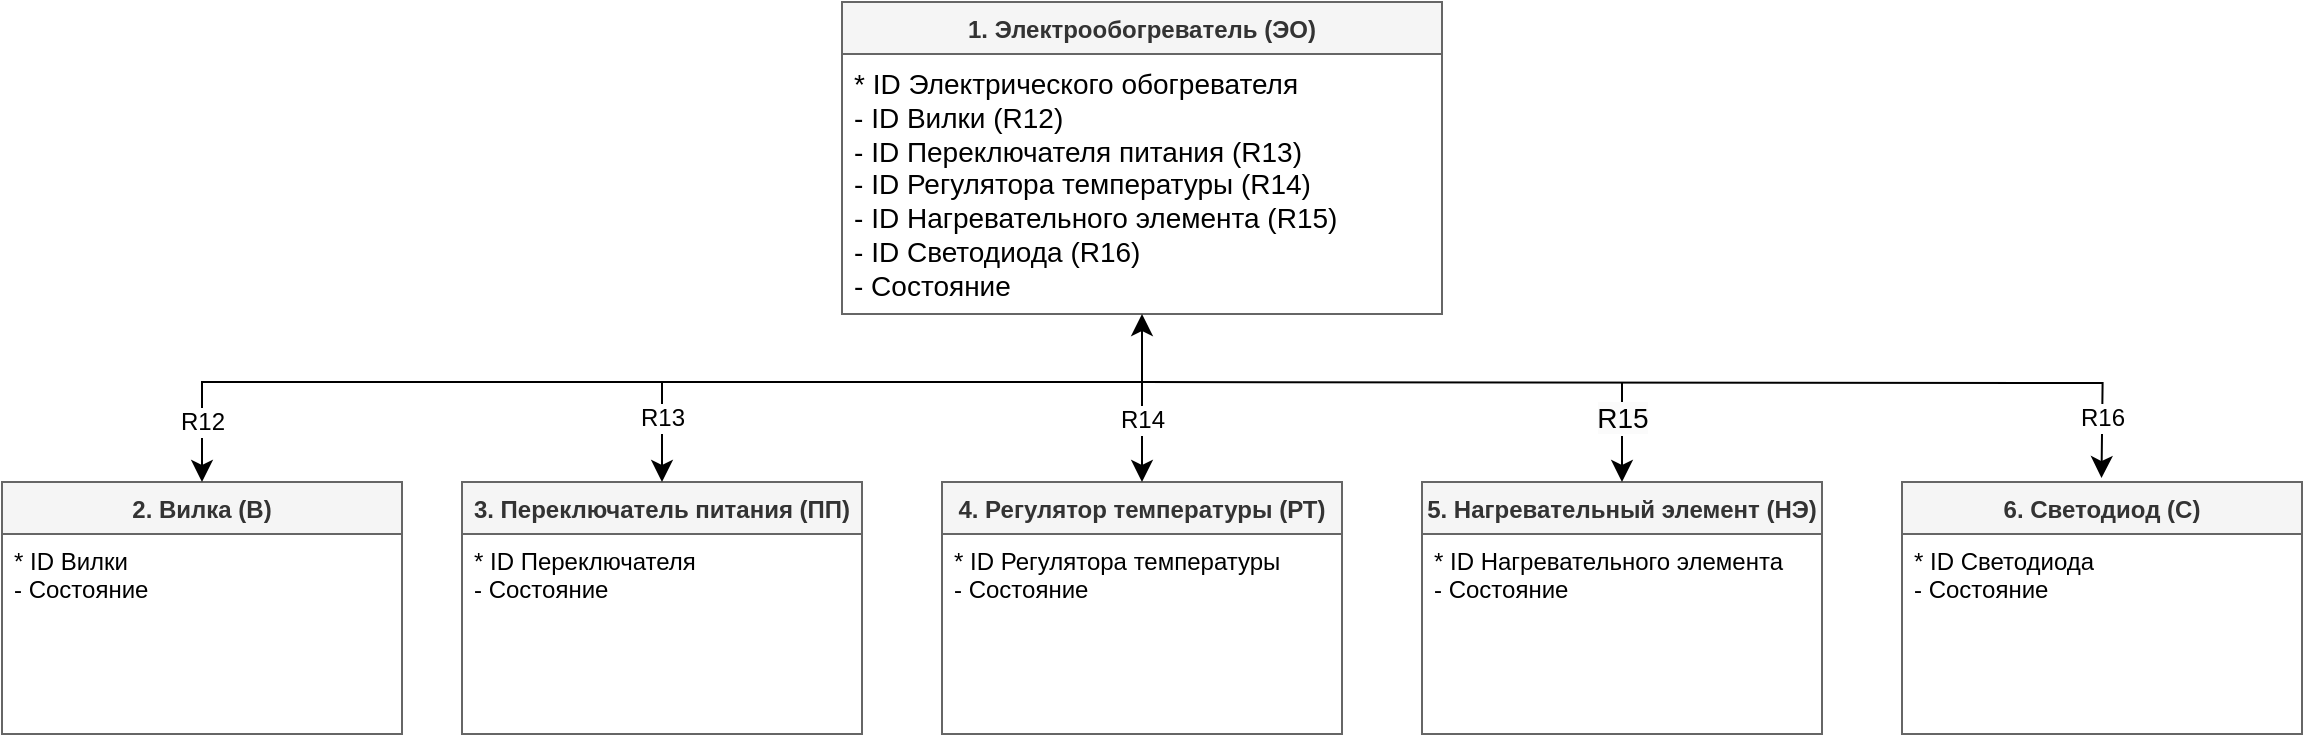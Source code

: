 <mxfile version="24.2.5" type="device" pages="5">
  <diagram name="Информационная модель" id="f5wSdu2jUoF2RzTR7eCz">
    <mxGraphModel dx="1191" dy="916" grid="1" gridSize="10" guides="1" tooltips="1" connect="1" arrows="1" fold="1" page="1" pageScale="1" pageWidth="1169" pageHeight="827" math="0" shadow="0">
      <root>
        <mxCell id="0" />
        <mxCell id="1" parent="0" />
        <mxCell id="gSfgP-_HIhD6Bz0PeOLx-3" value="1. Электрообогреватель (ЭО)" style="swimlane;fontStyle=1;align=center;verticalAlign=top;childLayout=stackLayout;horizontal=1;startSize=26;horizontalStack=0;resizeParent=1;resizeParentMax=0;resizeLast=0;collapsible=1;marginBottom=0;whiteSpace=wrap;html=1;fillColor=#f5f5f5;strokeColor=#666666;fontColor=#333333;" vertex="1" parent="1">
          <mxGeometry x="430" y="100" width="300" height="156" as="geometry" />
        </mxCell>
        <mxCell id="gSfgP-_HIhD6Bz0PeOLx-4" value="&lt;font style=&quot;font-size: 14px;&quot;&gt;* ID Электрического обогревателя&lt;/font&gt;&lt;div style=&quot;font-size: 14px;&quot;&gt;&lt;font style=&quot;font-size: 14px;&quot;&gt;&lt;font style=&quot;font-size: 14px;&quot;&gt;-&amp;nbsp;&lt;/font&gt;&lt;span style=&quot;background-color: initial;&quot;&gt;ID Вилки (R12)&lt;/span&gt;&lt;/font&gt;&lt;/div&gt;&lt;div style=&quot;font-size: 14px;&quot;&gt;&lt;font style=&quot;font-size: 14px;&quot;&gt;&lt;span style=&quot;background-color: initial;&quot;&gt;-&amp;nbsp;&lt;/span&gt;&lt;span style=&quot;background-color: initial;&quot;&gt;ID Переключателя питания (R13)&lt;/span&gt;&lt;/font&gt;&lt;/div&gt;&lt;div style=&quot;font-size: 14px;&quot;&gt;&lt;font style=&quot;font-size: 14px;&quot;&gt;&lt;span style=&quot;background-color: initial;&quot;&gt;-&amp;nbsp;&lt;/span&gt;&lt;span style=&quot;background-color: initial;&quot;&gt;ID Регулятора температуры (R14)&lt;/span&gt;&lt;/font&gt;&lt;/div&gt;&lt;div style=&quot;font-size: 14px;&quot;&gt;&lt;font style=&quot;font-size: 14px;&quot;&gt;&lt;font style=&quot;font-size: 14px;&quot;&gt;&lt;span style=&quot;background-color: initial;&quot;&gt;-&amp;nbsp;&lt;/span&gt;&lt;/font&gt;&lt;span style=&quot;background-color: initial;&quot;&gt;ID Нагревательного элемента (R15)&lt;/span&gt;&lt;/font&gt;&lt;/div&gt;&lt;div style=&quot;font-size: 14px;&quot;&gt;&lt;font style=&quot;font-size: 14px;&quot;&gt;&lt;span style=&quot;background-color: initial;&quot;&gt;-&amp;nbsp;&lt;/span&gt;&lt;/font&gt;&lt;span style=&quot;background-color: initial;&quot;&gt;ID Светодиода (R16)&lt;/span&gt;&lt;/div&gt;&lt;div style=&quot;font-size: 14px;&quot;&gt;&lt;span style=&quot;background-color: initial;&quot;&gt;- Состояние&lt;/span&gt;&lt;/div&gt;" style="text;align=left;verticalAlign=top;spacingLeft=4;spacingRight=4;overflow=hidden;rotatable=0;points=[[0,0.5],[1,0.5]];portConstraint=eastwest;whiteSpace=wrap;html=1;fillColor=none;fontColor=#000000;" vertex="1" parent="gSfgP-_HIhD6Bz0PeOLx-3">
          <mxGeometry y="26" width="300" height="130" as="geometry" />
        </mxCell>
        <mxCell id="gSfgP-_HIhD6Bz0PeOLx-7" value="2. Вилка (В)" style="swimlane;fontStyle=1;align=center;verticalAlign=top;childLayout=stackLayout;horizontal=1;startSize=26;horizontalStack=0;resizeParent=1;resizeParentMax=0;resizeLast=0;collapsible=1;marginBottom=0;whiteSpace=wrap;html=1;fillColor=#f5f5f5;strokeColor=#666666;fontColor=#333333;" vertex="1" parent="1">
          <mxGeometry x="10" y="340" width="200" height="126" as="geometry" />
        </mxCell>
        <mxCell id="gSfgP-_HIhD6Bz0PeOLx-8" value="* ID Вилки&lt;div&gt;- Состояние&lt;/div&gt;" style="text;align=left;verticalAlign=top;spacingLeft=4;spacingRight=4;overflow=hidden;rotatable=0;points=[[0,0.5],[1,0.5]];portConstraint=eastwest;whiteSpace=wrap;html=1;fillColor=none;fontColor=#000000;" vertex="1" parent="gSfgP-_HIhD6Bz0PeOLx-7">
          <mxGeometry y="26" width="200" height="100" as="geometry" />
        </mxCell>
        <mxCell id="gSfgP-_HIhD6Bz0PeOLx-9" value="3. Переключатель питания (ПП)" style="swimlane;fontStyle=1;align=center;verticalAlign=top;childLayout=stackLayout;horizontal=1;startSize=26;horizontalStack=0;resizeParent=1;resizeParentMax=0;resizeLast=0;collapsible=1;marginBottom=0;whiteSpace=wrap;html=1;fillColor=#f5f5f5;strokeColor=#666666;fontColor=#333333;" vertex="1" parent="1">
          <mxGeometry x="240" y="340" width="200" height="126" as="geometry" />
        </mxCell>
        <mxCell id="gSfgP-_HIhD6Bz0PeOLx-10" value="* ID Переключателя&lt;div&gt;- Состояние&lt;/div&gt;" style="text;align=left;verticalAlign=top;spacingLeft=4;spacingRight=4;overflow=hidden;rotatable=0;points=[[0,0.5],[1,0.5]];portConstraint=eastwest;whiteSpace=wrap;html=1;fillColor=none;fontColor=#000000;" vertex="1" parent="gSfgP-_HIhD6Bz0PeOLx-9">
          <mxGeometry y="26" width="200" height="100" as="geometry" />
        </mxCell>
        <mxCell id="gSfgP-_HIhD6Bz0PeOLx-13" value="4. Регулятор температуры (РТ)" style="swimlane;fontStyle=1;align=center;verticalAlign=top;childLayout=stackLayout;horizontal=1;startSize=26;horizontalStack=0;resizeParent=1;resizeParentMax=0;resizeLast=0;collapsible=1;marginBottom=0;whiteSpace=wrap;html=1;fillColor=#f5f5f5;strokeColor=#666666;fontColor=#333333;" vertex="1" parent="1">
          <mxGeometry x="480" y="340" width="200" height="126" as="geometry" />
        </mxCell>
        <mxCell id="gSfgP-_HIhD6Bz0PeOLx-14" value="* ID Регулятора температуры&lt;div&gt;- Состояние&lt;/div&gt;" style="text;align=left;verticalAlign=top;spacingLeft=4;spacingRight=4;overflow=hidden;rotatable=0;points=[[0,0.5],[1,0.5]];portConstraint=eastwest;whiteSpace=wrap;html=1;fillColor=none;fontColor=#000000;" vertex="1" parent="gSfgP-_HIhD6Bz0PeOLx-13">
          <mxGeometry y="26" width="200" height="100" as="geometry" />
        </mxCell>
        <mxCell id="gSfgP-_HIhD6Bz0PeOLx-15" value="5. Нагревательный элемент (НЭ)" style="swimlane;fontStyle=1;align=center;verticalAlign=top;childLayout=stackLayout;horizontal=1;startSize=26;horizontalStack=0;resizeParent=1;resizeParentMax=0;resizeLast=0;collapsible=1;marginBottom=0;whiteSpace=wrap;html=1;fillColor=#f5f5f5;strokeColor=#666666;fontColor=#333333;" vertex="1" parent="1">
          <mxGeometry x="720" y="340" width="200" height="126" as="geometry" />
        </mxCell>
        <mxCell id="gSfgP-_HIhD6Bz0PeOLx-16" value="* ID Нагревательного элемента&lt;div&gt;- Состояние&lt;br&gt;&lt;/div&gt;" style="text;align=left;verticalAlign=top;spacingLeft=4;spacingRight=4;overflow=hidden;rotatable=0;points=[[0,0.5],[1,0.5]];portConstraint=eastwest;whiteSpace=wrap;html=1;fillColor=none;fontColor=#000000;" vertex="1" parent="gSfgP-_HIhD6Bz0PeOLx-15">
          <mxGeometry y="26" width="200" height="100" as="geometry" />
        </mxCell>
        <mxCell id="gSfgP-_HIhD6Bz0PeOLx-17" value="6. Светодиод (С)" style="swimlane;fontStyle=1;align=center;verticalAlign=top;childLayout=stackLayout;horizontal=1;startSize=26;horizontalStack=0;resizeParent=1;resizeParentMax=0;resizeLast=0;collapsible=1;marginBottom=0;whiteSpace=wrap;html=1;fillColor=#f5f5f5;strokeColor=#666666;fontColor=#333333;" vertex="1" parent="1">
          <mxGeometry x="960" y="340" width="200" height="126" as="geometry" />
        </mxCell>
        <mxCell id="gSfgP-_HIhD6Bz0PeOLx-18" value="* ID Светодиода&lt;div&gt;- Состояние&lt;br&gt;&lt;/div&gt;" style="text;align=left;verticalAlign=top;spacingLeft=4;spacingRight=4;overflow=hidden;rotatable=0;points=[[0,0.5],[1,0.5]];portConstraint=eastwest;whiteSpace=wrap;html=1;fillColor=none;fontColor=#000000;" vertex="1" parent="gSfgP-_HIhD6Bz0PeOLx-17">
          <mxGeometry y="26" width="200" height="100" as="geometry" />
        </mxCell>
        <mxCell id="gSfgP-_HIhD6Bz0PeOLx-19" value="" style="endArrow=classic;startArrow=classic;html=1;rounded=0;fontSize=12;startSize=8;endSize=8;edgeStyle=orthogonalEdgeStyle;" edge="1" parent="1" source="gSfgP-_HIhD6Bz0PeOLx-7" target="gSfgP-_HIhD6Bz0PeOLx-4">
          <mxGeometry width="50" height="50" relative="1" as="geometry">
            <mxPoint x="560" y="360" as="sourcePoint" />
            <mxPoint x="610" y="310" as="targetPoint" />
            <Array as="points">
              <mxPoint x="110" y="290" />
              <mxPoint x="580" y="290" />
            </Array>
          </mxGeometry>
        </mxCell>
        <mxCell id="gSfgP-_HIhD6Bz0PeOLx-30" value="R12" style="edgeLabel;html=1;align=center;verticalAlign=middle;resizable=0;points=[];fontSize=12;" vertex="1" connectable="0" parent="gSfgP-_HIhD6Bz0PeOLx-19">
          <mxGeometry x="-0.881" y="-1" relative="1" as="geometry">
            <mxPoint x="-1" y="3" as="offset" />
          </mxGeometry>
        </mxCell>
        <mxCell id="gSfgP-_HIhD6Bz0PeOLx-23" value="" style="endArrow=classic;html=1;rounded=0;fontSize=12;startSize=8;endSize=8;curved=1;" edge="1" parent="1" target="gSfgP-_HIhD6Bz0PeOLx-9">
          <mxGeometry width="50" height="50" relative="1" as="geometry">
            <mxPoint x="340" y="290" as="sourcePoint" />
            <mxPoint x="560" y="270" as="targetPoint" />
          </mxGeometry>
        </mxCell>
        <mxCell id="gSfgP-_HIhD6Bz0PeOLx-31" value="R13" style="edgeLabel;html=1;align=center;verticalAlign=middle;resizable=0;points=[];fontSize=12;" vertex="1" connectable="0" parent="gSfgP-_HIhD6Bz0PeOLx-23">
          <mxGeometry x="-0.287" relative="1" as="geometry">
            <mxPoint as="offset" />
          </mxGeometry>
        </mxCell>
        <mxCell id="gSfgP-_HIhD6Bz0PeOLx-25" value="" style="endArrow=classic;html=1;rounded=0;fontSize=12;startSize=8;endSize=8;entryX=0.5;entryY=0;entryDx=0;entryDy=0;edgeStyle=orthogonalEdgeStyle;" edge="1" parent="1">
          <mxGeometry width="50" height="50" relative="1" as="geometry">
            <mxPoint x="579.75" y="290" as="sourcePoint" />
            <mxPoint x="1059.75" y="338" as="targetPoint" />
          </mxGeometry>
        </mxCell>
        <mxCell id="gSfgP-_HIhD6Bz0PeOLx-34" value="R16" style="edgeLabel;html=1;align=center;verticalAlign=middle;resizable=0;points=[];fontSize=12;" vertex="1" connectable="0" parent="gSfgP-_HIhD6Bz0PeOLx-25">
          <mxGeometry x="0.886" relative="1" as="geometry">
            <mxPoint as="offset" />
          </mxGeometry>
        </mxCell>
        <mxCell id="gSfgP-_HIhD6Bz0PeOLx-26" value="" style="endArrow=classic;html=1;rounded=0;fontSize=12;startSize=8;endSize=8;curved=1;entryX=0.5;entryY=0;entryDx=0;entryDy=0;" edge="1" parent="1" target="gSfgP-_HIhD6Bz0PeOLx-13">
          <mxGeometry width="50" height="50" relative="1" as="geometry">
            <mxPoint x="580" y="290" as="sourcePoint" />
            <mxPoint x="680" y="230" as="targetPoint" />
          </mxGeometry>
        </mxCell>
        <mxCell id="gSfgP-_HIhD6Bz0PeOLx-32" value="R14" style="edgeLabel;html=1;align=center;verticalAlign=middle;resizable=0;points=[];fontSize=12;" vertex="1" connectable="0" parent="gSfgP-_HIhD6Bz0PeOLx-26">
          <mxGeometry x="-0.232" relative="1" as="geometry">
            <mxPoint as="offset" />
          </mxGeometry>
        </mxCell>
        <mxCell id="gSfgP-_HIhD6Bz0PeOLx-28" value="" style="endArrow=classic;html=1;rounded=0;fontSize=12;startSize=8;endSize=8;curved=1;entryX=0.5;entryY=0;entryDx=0;entryDy=0;" edge="1" parent="1" target="gSfgP-_HIhD6Bz0PeOLx-15">
          <mxGeometry width="50" height="50" relative="1" as="geometry">
            <mxPoint x="820" y="290" as="sourcePoint" />
            <mxPoint x="720" y="220" as="targetPoint" />
          </mxGeometry>
        </mxCell>
        <mxCell id="gSfgP-_HIhD6Bz0PeOLx-33" value="&lt;div style=&quot;text-align: left;&quot;&gt;&lt;span style=&quot;font-size: 14px; text-wrap: wrap; background-color: rgb(251, 251, 251);&quot;&gt;R15&lt;/span&gt;&lt;/div&gt;" style="edgeLabel;html=1;align=center;verticalAlign=middle;resizable=0;points=[];fontSize=12;" vertex="1" connectable="0" parent="gSfgP-_HIhD6Bz0PeOLx-28">
          <mxGeometry x="-0.287" relative="1" as="geometry">
            <mxPoint as="offset" />
          </mxGeometry>
        </mxCell>
      </root>
    </mxGraphModel>
  </diagram>
  <diagram id="6DvWIIV6gCTpA_KTNieS" name="ДПС + ТПС">
    <mxGraphModel dx="1557" dy="1198" grid="1" gridSize="10" guides="1" tooltips="1" connect="1" arrows="1" fold="1" page="1" pageScale="1" pageWidth="1169" pageHeight="1654" math="0" shadow="0">
      <root>
        <mxCell id="0" />
        <mxCell id="1" parent="0" />
        <mxCell id="PzB40QdSngy2oqf7oPif-1" value="&lt;span style=&quot;color: rgb(51, 51, 51); font-weight: 700;&quot;&gt;&lt;font style=&quot;font-size: 16px;&quot;&gt;Электрообогреватель&lt;/font&gt;&lt;/span&gt;" style="text;html=1;align=center;verticalAlign=middle;whiteSpace=wrap;rounded=0;fontSize=16;" vertex="1" parent="1">
          <mxGeometry x="40" y="10" width="350" height="30" as="geometry" />
        </mxCell>
        <mxCell id="PzB40QdSngy2oqf7oPif-2" value="2. Выключен" style="rounded=0;whiteSpace=wrap;html=1;" vertex="1" parent="1">
          <mxGeometry x="115" y="140" width="200" height="30" as="geometry" />
        </mxCell>
        <mxCell id="PzB40QdSngy2oqf7oPif-3" value="3. Ожидание" style="rounded=0;whiteSpace=wrap;html=1;" vertex="1" parent="1">
          <mxGeometry x="115" y="220" width="200" height="30" as="geometry" />
        </mxCell>
        <mxCell id="PzB40QdSngy2oqf7oPif-5" value="5. Греет" style="rounded=0;whiteSpace=wrap;html=1;" vertex="1" parent="1">
          <mxGeometry x="115" y="410" width="200" height="30" as="geometry" />
        </mxCell>
        <mxCell id="PzB40QdSngy2oqf7oPif-6" value="" style="endArrow=classic;html=1;rounded=0;fontSize=12;startSize=8;endSize=8;curved=1;exitX=0.25;exitY=1;exitDx=0;exitDy=0;entryX=0.25;entryY=0;entryDx=0;entryDy=0;" edge="1" parent="1" source="PzB40QdSngy2oqf7oPif-2" target="PzB40QdSngy2oqf7oPif-3">
          <mxGeometry width="50" height="50" relative="1" as="geometry">
            <mxPoint x="210" y="380" as="sourcePoint" />
            <mxPoint x="260" y="330" as="targetPoint" />
          </mxGeometry>
        </mxCell>
        <mxCell id="T7G4-TNK4QZjN17uEhVh-4" value="ЭО3" style="edgeLabel;html=1;align=center;verticalAlign=middle;resizable=0;points=[];fontSize=12;" vertex="1" connectable="0" parent="PzB40QdSngy2oqf7oPif-6">
          <mxGeometry x="-0.19" relative="1" as="geometry">
            <mxPoint as="offset" />
          </mxGeometry>
        </mxCell>
        <mxCell id="PzB40QdSngy2oqf7oPif-7" value="" style="endArrow=classic;html=1;rounded=0;fontSize=12;startSize=8;endSize=8;curved=1;entryX=0.75;entryY=1;entryDx=0;entryDy=0;exitX=0.75;exitY=0;exitDx=0;exitDy=0;" edge="1" parent="1" source="PzB40QdSngy2oqf7oPif-3" target="PzB40QdSngy2oqf7oPif-2">
          <mxGeometry width="50" height="50" relative="1" as="geometry">
            <mxPoint x="210" y="380" as="sourcePoint" />
            <mxPoint x="260" y="330" as="targetPoint" />
          </mxGeometry>
        </mxCell>
        <mxCell id="T7G4-TNK4QZjN17uEhVh-5" value="ЭО4" style="edgeLabel;html=1;align=center;verticalAlign=middle;resizable=0;points=[];fontSize=12;" vertex="1" connectable="0" parent="PzB40QdSngy2oqf7oPif-7">
          <mxGeometry x="-0.003" y="1" relative="1" as="geometry">
            <mxPoint as="offset" />
          </mxGeometry>
        </mxCell>
        <mxCell id="PzB40QdSngy2oqf7oPif-13" value="" style="endArrow=classic;html=1;rounded=0;fontSize=12;startSize=8;endSize=8;curved=1;entryX=0.25;entryY=0;entryDx=0;entryDy=0;exitX=0.25;exitY=1;exitDx=0;exitDy=0;" edge="1" parent="1" source="PzB40QdSngy2oqf7oPif-15" target="PzB40QdSngy2oqf7oPif-2">
          <mxGeometry width="50" height="50" relative="1" as="geometry">
            <mxPoint x="260" y="120" as="sourcePoint" />
            <mxPoint x="260" y="330" as="targetPoint" />
          </mxGeometry>
        </mxCell>
        <mxCell id="T7G4-TNK4QZjN17uEhVh-2" value="ЭО1" style="edgeLabel;html=1;align=center;verticalAlign=middle;resizable=0;points=[];fontSize=12;" vertex="1" connectable="0" parent="PzB40QdSngy2oqf7oPif-13">
          <mxGeometry x="-0.385" y="1" relative="1" as="geometry">
            <mxPoint as="offset" />
          </mxGeometry>
        </mxCell>
        <mxCell id="PzB40QdSngy2oqf7oPif-15" value="1. Отключен от питания" style="rounded=0;whiteSpace=wrap;html=1;" vertex="1" parent="1">
          <mxGeometry x="115" y="70" width="200" height="30" as="geometry" />
        </mxCell>
        <mxCell id="PzB40QdSngy2oqf7oPif-16" value="" style="endArrow=classic;html=1;rounded=0;fontSize=12;startSize=8;endSize=8;curved=1;entryX=0.75;entryY=1;entryDx=0;entryDy=0;exitX=0.75;exitY=0;exitDx=0;exitDy=0;" edge="1" parent="1" source="PzB40QdSngy2oqf7oPif-2" target="PzB40QdSngy2oqf7oPif-15">
          <mxGeometry width="50" height="50" relative="1" as="geometry">
            <mxPoint x="370" y="110" as="sourcePoint" />
            <mxPoint x="370" y="150" as="targetPoint" />
          </mxGeometry>
        </mxCell>
        <mxCell id="T7G4-TNK4QZjN17uEhVh-3" value="ЭО2" style="edgeLabel;html=1;align=center;verticalAlign=middle;resizable=0;points=[];fontSize=12;" vertex="1" connectable="0" parent="PzB40QdSngy2oqf7oPif-16">
          <mxGeometry x="0.005" relative="1" as="geometry">
            <mxPoint as="offset" />
          </mxGeometry>
        </mxCell>
        <mxCell id="PzB40QdSngy2oqf7oPif-17" value="" style="endArrow=classic;html=1;rounded=0;fontSize=12;startSize=8;endSize=8;curved=1;entryX=0.5;entryY=0;entryDx=0;entryDy=0;" edge="1" parent="1" source="PzB40QdSngy2oqf7oPif-1" target="PzB40QdSngy2oqf7oPif-15">
          <mxGeometry width="50" height="50" relative="1" as="geometry">
            <mxPoint x="210" y="310" as="sourcePoint" />
            <mxPoint x="260" y="260" as="targetPoint" />
          </mxGeometry>
        </mxCell>
        <mxCell id="PzB40QdSngy2oqf7oPif-20" value="&lt;span style=&quot;font-size: 12px;&quot;&gt;ЭО1: Включен в сеть&lt;/span&gt;&lt;div&gt;&lt;span style=&quot;font-size: 12px;&quot;&gt;ЭО2: Выключен из сети&lt;/span&gt;&lt;span style=&quot;font-size: 12px;&quot;&gt;&lt;br&gt;&lt;/span&gt;&lt;/div&gt;&lt;div&gt;&lt;span style=&quot;font-size: 12px;&quot;&gt;ЭО3: Включен электрообогреватель&lt;/span&gt;&lt;span style=&quot;font-size: 12px;&quot;&gt;&lt;br&gt;&lt;/span&gt;&lt;/div&gt;&lt;div&gt;&lt;span style=&quot;font-size: 12px;&quot;&gt;ЭО4: Выключен&amp;nbsp;&lt;/span&gt;&lt;span style=&quot;font-size: 12px; background-color: initial;&quot;&gt;электрообогреватель&lt;/span&gt;&lt;span style=&quot;font-size: 12px;&quot;&gt;&lt;br&gt;&lt;/span&gt;&lt;/div&gt;&lt;div&gt;&lt;span style=&quot;font-size: 12px;&quot;&gt;ЭО5: Температура не соответствует&amp;nbsp;заданной&lt;/span&gt;&lt;/div&gt;&lt;div&gt;&lt;span style=&quot;background-color: rgb(255, 255, 255); font-size: 12px; text-align: center; text-wrap: nowrap;&quot;&gt;ЭО6: Достиг нужной температуры&lt;/span&gt;&lt;/div&gt;&lt;div&gt;&lt;span style=&quot;font-size: 12px;&quot;&gt;ЭО7: Выставление температуры&lt;/span&gt;&lt;/div&gt;&lt;div&gt;&lt;span style=&quot;font-size: 12px;&quot;&gt;ЭО8:&amp;nbsp;&lt;/span&gt;&lt;span style=&quot;font-size: 12px; background-color: initial;&quot;&gt;Выставление температуры завершено&lt;/span&gt;&lt;span style=&quot;font-size: 12px;&quot;&gt;&lt;br&gt;&lt;/span&gt;&lt;/div&gt;" style="text;html=1;align=left;verticalAlign=middle;whiteSpace=wrap;rounded=0;fontSize=16;" vertex="1" parent="1">
          <mxGeometry x="460" y="15" width="320" height="155" as="geometry" />
        </mxCell>
        <mxCell id="T7G4-TNK4QZjN17uEhVh-7" value="" style="endArrow=classic;html=1;rounded=0;fontSize=12;startSize=8;endSize=8;curved=1;exitX=0.25;exitY=1;exitDx=0;exitDy=0;entryX=0.25;entryY=0;entryDx=0;entryDy=0;" edge="1" parent="1" source="PzB40QdSngy2oqf7oPif-3" target="PzB40QdSngy2oqf7oPif-5">
          <mxGeometry width="50" height="50" relative="1" as="geometry">
            <mxPoint x="300" y="300" as="sourcePoint" />
            <mxPoint x="350" y="250" as="targetPoint" />
          </mxGeometry>
        </mxCell>
        <mxCell id="T7G4-TNK4QZjN17uEhVh-10" value="ЭО5" style="edgeLabel;html=1;align=center;verticalAlign=middle;resizable=0;points=[];fontSize=12;" vertex="1" connectable="0" parent="T7G4-TNK4QZjN17uEhVh-7">
          <mxGeometry x="-0.301" y="2" relative="1" as="geometry">
            <mxPoint as="offset" />
          </mxGeometry>
        </mxCell>
        <mxCell id="T7G4-TNK4QZjN17uEhVh-9" value="" style="endArrow=classic;html=1;rounded=0;fontSize=12;startSize=8;endSize=8;exitX=0;exitY=0.5;exitDx=0;exitDy=0;edgeStyle=orthogonalEdgeStyle;entryX=0;entryY=0.5;entryDx=0;entryDy=0;" edge="1" parent="1" source="PzB40QdSngy2oqf7oPif-5" target="PzB40QdSngy2oqf7oPif-3">
          <mxGeometry width="50" height="50" relative="1" as="geometry">
            <mxPoint x="320" y="300" as="sourcePoint" />
            <mxPoint x="70" y="260" as="targetPoint" />
            <Array as="points">
              <mxPoint x="90" y="425" />
              <mxPoint x="90" y="235" />
            </Array>
          </mxGeometry>
        </mxCell>
        <mxCell id="T7G4-TNK4QZjN17uEhVh-12" value="ЭО6" style="edgeLabel;html=1;align=center;verticalAlign=middle;resizable=0;points=[];fontSize=12;" vertex="1" connectable="0" parent="T7G4-TNK4QZjN17uEhVh-9">
          <mxGeometry x="-0.065" y="2" relative="1" as="geometry">
            <mxPoint as="offset" />
          </mxGeometry>
        </mxCell>
        <mxCell id="T7G4-TNK4QZjN17uEhVh-13" value="" style="endArrow=classic;html=1;rounded=0;fontSize=12;startSize=8;endSize=8;exitX=0;exitY=0.75;exitDx=0;exitDy=0;edgeStyle=orthogonalEdgeStyle;entryX=0;entryY=0.5;entryDx=0;entryDy=0;" edge="1" parent="1" source="PzB40QdSngy2oqf7oPif-5" target="PzB40QdSngy2oqf7oPif-2">
          <mxGeometry width="50" height="50" relative="1" as="geometry">
            <mxPoint x="310" y="290" as="sourcePoint" />
            <mxPoint x="20" y="260" as="targetPoint" />
            <Array as="points">
              <mxPoint x="115" y="430" />
              <mxPoint x="50" y="430" />
              <mxPoint x="50" y="155" />
            </Array>
          </mxGeometry>
        </mxCell>
        <mxCell id="T7G4-TNK4QZjN17uEhVh-18" value="ЭО4" style="edgeLabel;html=1;align=center;verticalAlign=middle;resizable=0;points=[];fontSize=12;" vertex="1" connectable="0" parent="T7G4-TNK4QZjN17uEhVh-13">
          <mxGeometry x="0.039" y="1" relative="1" as="geometry">
            <mxPoint as="offset" />
          </mxGeometry>
        </mxCell>
        <mxCell id="T7G4-TNK4QZjN17uEhVh-14" value="" style="endArrow=classic;html=1;rounded=0;fontSize=12;startSize=8;endSize=8;exitX=1;exitY=0.5;exitDx=0;exitDy=0;edgeStyle=orthogonalEdgeStyle;entryX=1;entryY=0.75;entryDx=0;entryDy=0;" edge="1" parent="1" source="PzB40QdSngy2oqf7oPif-5" target="PzB40QdSngy2oqf7oPif-15">
          <mxGeometry width="50" height="50" relative="1" as="geometry">
            <mxPoint x="310" y="290" as="sourcePoint" />
            <mxPoint x="390" y="170" as="targetPoint" />
            <Array as="points">
              <mxPoint x="430" y="425" />
              <mxPoint x="430" y="93" />
            </Array>
          </mxGeometry>
        </mxCell>
        <mxCell id="T7G4-TNK4QZjN17uEhVh-17" value="ЭО2" style="edgeLabel;html=1;align=center;verticalAlign=middle;resizable=0;points=[];fontSize=12;" vertex="1" connectable="0" parent="T7G4-TNK4QZjN17uEhVh-14">
          <mxGeometry x="-0.01" y="1" relative="1" as="geometry">
            <mxPoint as="offset" />
          </mxGeometry>
        </mxCell>
        <mxCell id="T7G4-TNK4QZjN17uEhVh-15" value="" style="endArrow=classic;html=1;rounded=0;fontSize=12;startSize=8;endSize=8;exitX=1;exitY=0.5;exitDx=0;exitDy=0;edgeStyle=orthogonalEdgeStyle;entryX=1;entryY=0.25;entryDx=0;entryDy=0;" edge="1" parent="1" source="PzB40QdSngy2oqf7oPif-3" target="PzB40QdSngy2oqf7oPif-15">
          <mxGeometry width="50" height="50" relative="1" as="geometry">
            <mxPoint x="310" y="290" as="sourcePoint" />
            <mxPoint x="340" y="120" as="targetPoint" />
            <Array as="points">
              <mxPoint x="340" y="235" />
              <mxPoint x="340" y="77" />
            </Array>
          </mxGeometry>
        </mxCell>
        <mxCell id="T7G4-TNK4QZjN17uEhVh-16" value="ЭО2" style="edgeLabel;html=1;align=center;verticalAlign=middle;resizable=0;points=[];fontSize=12;" vertex="1" connectable="0" parent="T7G4-TNK4QZjN17uEhVh-15">
          <mxGeometry x="-0.188" y="1" relative="1" as="geometry">
            <mxPoint as="offset" />
          </mxGeometry>
        </mxCell>
        <mxCell id="T7G4-TNK4QZjN17uEhVh-19" value="" style="shape=table;startSize=0;container=1;collapsible=0;childLayout=tableLayout;fontSize=16;" vertex="1" parent="1">
          <mxGeometry x="460" y="180" width="426" height="165" as="geometry" />
        </mxCell>
        <mxCell id="T7G4-TNK4QZjN17uEhVh-20" value="" style="shape=tableRow;horizontal=0;startSize=0;swimlaneHead=0;swimlaneBody=0;strokeColor=inherit;top=0;left=0;bottom=0;right=0;collapsible=0;dropTarget=0;fillColor=none;points=[[0,0.5],[1,0.5]];portConstraint=eastwest;fontSize=16;" vertex="1" parent="T7G4-TNK4QZjN17uEhVh-19">
          <mxGeometry width="426" height="28" as="geometry" />
        </mxCell>
        <mxCell id="T7G4-TNK4QZjN17uEhVh-21" value="№" style="shape=partialRectangle;html=1;whiteSpace=wrap;connectable=0;strokeColor=inherit;overflow=hidden;fillColor=none;top=0;left=0;bottom=0;right=0;pointerEvents=1;fontSize=16;" vertex="1" parent="T7G4-TNK4QZjN17uEhVh-20">
          <mxGeometry width="48" height="28" as="geometry">
            <mxRectangle width="48" height="28" as="alternateBounds" />
          </mxGeometry>
        </mxCell>
        <mxCell id="T7G4-TNK4QZjN17uEhVh-22" value="&lt;span style=&quot;font-size: 12px; text-align: left;&quot;&gt;ЭО1&lt;/span&gt;" style="shape=partialRectangle;html=1;whiteSpace=wrap;connectable=0;strokeColor=inherit;overflow=hidden;fillColor=none;top=0;left=0;bottom=0;right=0;pointerEvents=1;fontSize=16;" vertex="1" parent="T7G4-TNK4QZjN17uEhVh-20">
          <mxGeometry x="48" width="47" height="28" as="geometry">
            <mxRectangle width="47" height="28" as="alternateBounds" />
          </mxGeometry>
        </mxCell>
        <mxCell id="T7G4-TNK4QZjN17uEhVh-23" value="&lt;span style=&quot;font-size: 12px; text-align: left;&quot;&gt;ЭО2&lt;/span&gt;" style="shape=partialRectangle;html=1;whiteSpace=wrap;connectable=0;strokeColor=inherit;overflow=hidden;fillColor=none;top=0;left=0;bottom=0;right=0;pointerEvents=1;fontSize=16;" vertex="1" parent="T7G4-TNK4QZjN17uEhVh-20">
          <mxGeometry x="95" width="47" height="28" as="geometry">
            <mxRectangle width="47" height="28" as="alternateBounds" />
          </mxGeometry>
        </mxCell>
        <mxCell id="T7G4-TNK4QZjN17uEhVh-32" value="&lt;span style=&quot;font-size: 12px; text-align: left;&quot;&gt;ЭО3&lt;/span&gt;" style="shape=partialRectangle;html=1;whiteSpace=wrap;connectable=0;strokeColor=inherit;overflow=hidden;fillColor=none;top=0;left=0;bottom=0;right=0;pointerEvents=1;fontSize=16;" vertex="1" parent="T7G4-TNK4QZjN17uEhVh-20">
          <mxGeometry x="142" width="46" height="28" as="geometry">
            <mxRectangle width="46" height="28" as="alternateBounds" />
          </mxGeometry>
        </mxCell>
        <mxCell id="T7G4-TNK4QZjN17uEhVh-35" value="&lt;span style=&quot;font-size: 12px; text-align: left;&quot;&gt;ЭО4&lt;/span&gt;" style="shape=partialRectangle;html=1;whiteSpace=wrap;connectable=0;strokeColor=inherit;overflow=hidden;fillColor=none;top=0;left=0;bottom=0;right=0;pointerEvents=1;fontSize=16;" vertex="1" parent="T7G4-TNK4QZjN17uEhVh-20">
          <mxGeometry x="188" width="48" height="28" as="geometry">
            <mxRectangle width="48" height="28" as="alternateBounds" />
          </mxGeometry>
        </mxCell>
        <mxCell id="T7G4-TNK4QZjN17uEhVh-38" value="&lt;span style=&quot;font-size: 12px; text-align: left;&quot;&gt;ЭО5&lt;/span&gt;" style="shape=partialRectangle;html=1;whiteSpace=wrap;connectable=0;strokeColor=inherit;overflow=hidden;fillColor=none;top=0;left=0;bottom=0;right=0;pointerEvents=1;fontSize=16;" vertex="1" parent="T7G4-TNK4QZjN17uEhVh-20">
          <mxGeometry x="236" width="46" height="28" as="geometry">
            <mxRectangle width="46" height="28" as="alternateBounds" />
          </mxGeometry>
        </mxCell>
        <mxCell id="T7G4-TNK4QZjN17uEhVh-41" value="&lt;span style=&quot;font-size: 12px; text-align: left;&quot;&gt;ЭО6&lt;/span&gt;" style="shape=partialRectangle;html=1;whiteSpace=wrap;connectable=0;strokeColor=inherit;overflow=hidden;fillColor=none;top=0;left=0;bottom=0;right=0;pointerEvents=1;fontSize=16;" vertex="1" parent="T7G4-TNK4QZjN17uEhVh-20">
          <mxGeometry x="282" width="48" height="28" as="geometry">
            <mxRectangle width="48" height="28" as="alternateBounds" />
          </mxGeometry>
        </mxCell>
        <mxCell id="T7G4-TNK4QZjN17uEhVh-77" value="&lt;span style=&quot;font-size: 12px; text-wrap: nowrap; background-color: rgb(255, 255, 255);&quot;&gt;ЭО7&lt;/span&gt;" style="shape=partialRectangle;html=1;whiteSpace=wrap;connectable=0;strokeColor=inherit;overflow=hidden;fillColor=none;top=0;left=0;bottom=0;right=0;pointerEvents=1;fontSize=16;" vertex="1" parent="T7G4-TNK4QZjN17uEhVh-20">
          <mxGeometry x="330" width="48" height="28" as="geometry">
            <mxRectangle width="48" height="28" as="alternateBounds" />
          </mxGeometry>
        </mxCell>
        <mxCell id="T7G4-TNK4QZjN17uEhVh-83" value="&lt;span style=&quot;font-size: 12px; text-wrap: nowrap; background-color: rgb(255, 255, 255);&quot;&gt;ЭО8&lt;/span&gt;" style="shape=partialRectangle;html=1;whiteSpace=wrap;connectable=0;strokeColor=inherit;overflow=hidden;fillColor=none;top=0;left=0;bottom=0;right=0;pointerEvents=1;fontSize=16;" vertex="1" parent="T7G4-TNK4QZjN17uEhVh-20">
          <mxGeometry x="378" width="48" height="28" as="geometry">
            <mxRectangle width="48" height="28" as="alternateBounds" />
          </mxGeometry>
        </mxCell>
        <mxCell id="T7G4-TNK4QZjN17uEhVh-24" value="" style="shape=tableRow;horizontal=0;startSize=0;swimlaneHead=0;swimlaneBody=0;strokeColor=inherit;top=0;left=0;bottom=0;right=0;collapsible=0;dropTarget=0;fillColor=none;points=[[0,0.5],[1,0.5]];portConstraint=eastwest;fontSize=16;" vertex="1" parent="T7G4-TNK4QZjN17uEhVh-19">
          <mxGeometry y="28" width="426" height="27" as="geometry" />
        </mxCell>
        <mxCell id="T7G4-TNK4QZjN17uEhVh-25" value="1" style="shape=partialRectangle;html=1;whiteSpace=wrap;connectable=0;strokeColor=inherit;overflow=hidden;fillColor=none;top=0;left=0;bottom=0;right=0;pointerEvents=1;fontSize=16;" vertex="1" parent="T7G4-TNK4QZjN17uEhVh-24">
          <mxGeometry width="48" height="27" as="geometry">
            <mxRectangle width="48" height="27" as="alternateBounds" />
          </mxGeometry>
        </mxCell>
        <mxCell id="T7G4-TNK4QZjN17uEhVh-26" value="2" style="shape=partialRectangle;html=1;whiteSpace=wrap;connectable=0;strokeColor=inherit;overflow=hidden;fillColor=none;top=0;left=0;bottom=0;right=0;pointerEvents=1;fontSize=16;" vertex="1" parent="T7G4-TNK4QZjN17uEhVh-24">
          <mxGeometry x="48" width="47" height="27" as="geometry">
            <mxRectangle width="47" height="27" as="alternateBounds" />
          </mxGeometry>
        </mxCell>
        <mxCell id="T7G4-TNK4QZjN17uEhVh-27" value="-" style="shape=partialRectangle;html=1;whiteSpace=wrap;connectable=0;strokeColor=inherit;overflow=hidden;fillColor=none;top=0;left=0;bottom=0;right=0;pointerEvents=1;fontSize=16;" vertex="1" parent="T7G4-TNK4QZjN17uEhVh-24">
          <mxGeometry x="95" width="47" height="27" as="geometry">
            <mxRectangle width="47" height="27" as="alternateBounds" />
          </mxGeometry>
        </mxCell>
        <mxCell id="T7G4-TNK4QZjN17uEhVh-33" value="-" style="shape=partialRectangle;html=1;whiteSpace=wrap;connectable=0;strokeColor=inherit;overflow=hidden;fillColor=none;top=0;left=0;bottom=0;right=0;pointerEvents=1;fontSize=16;" vertex="1" parent="T7G4-TNK4QZjN17uEhVh-24">
          <mxGeometry x="142" width="46" height="27" as="geometry">
            <mxRectangle width="46" height="27" as="alternateBounds" />
          </mxGeometry>
        </mxCell>
        <mxCell id="T7G4-TNK4QZjN17uEhVh-36" value="-" style="shape=partialRectangle;html=1;whiteSpace=wrap;connectable=0;strokeColor=inherit;overflow=hidden;fillColor=none;top=0;left=0;bottom=0;right=0;pointerEvents=1;fontSize=16;" vertex="1" parent="T7G4-TNK4QZjN17uEhVh-24">
          <mxGeometry x="188" width="48" height="27" as="geometry">
            <mxRectangle width="48" height="27" as="alternateBounds" />
          </mxGeometry>
        </mxCell>
        <mxCell id="T7G4-TNK4QZjN17uEhVh-39" value="-" style="shape=partialRectangle;html=1;whiteSpace=wrap;connectable=0;strokeColor=inherit;overflow=hidden;fillColor=none;top=0;left=0;bottom=0;right=0;pointerEvents=1;fontSize=16;" vertex="1" parent="T7G4-TNK4QZjN17uEhVh-24">
          <mxGeometry x="236" width="46" height="27" as="geometry">
            <mxRectangle width="46" height="27" as="alternateBounds" />
          </mxGeometry>
        </mxCell>
        <mxCell id="T7G4-TNK4QZjN17uEhVh-42" value="-" style="shape=partialRectangle;html=1;whiteSpace=wrap;connectable=0;strokeColor=inherit;overflow=hidden;fillColor=none;top=0;left=0;bottom=0;right=0;pointerEvents=1;fontSize=16;" vertex="1" parent="T7G4-TNK4QZjN17uEhVh-24">
          <mxGeometry x="282" width="48" height="27" as="geometry">
            <mxRectangle width="48" height="27" as="alternateBounds" />
          </mxGeometry>
        </mxCell>
        <mxCell id="T7G4-TNK4QZjN17uEhVh-78" value="-" style="shape=partialRectangle;html=1;whiteSpace=wrap;connectable=0;strokeColor=inherit;overflow=hidden;fillColor=none;top=0;left=0;bottom=0;right=0;pointerEvents=1;fontSize=16;" vertex="1" parent="T7G4-TNK4QZjN17uEhVh-24">
          <mxGeometry x="330" width="48" height="27" as="geometry">
            <mxRectangle width="48" height="27" as="alternateBounds" />
          </mxGeometry>
        </mxCell>
        <mxCell id="T7G4-TNK4QZjN17uEhVh-84" value="-" style="shape=partialRectangle;html=1;whiteSpace=wrap;connectable=0;strokeColor=inherit;overflow=hidden;fillColor=none;top=0;left=0;bottom=0;right=0;pointerEvents=1;fontSize=16;" vertex="1" parent="T7G4-TNK4QZjN17uEhVh-24">
          <mxGeometry x="378" width="48" height="27" as="geometry">
            <mxRectangle width="48" height="27" as="alternateBounds" />
          </mxGeometry>
        </mxCell>
        <mxCell id="T7G4-TNK4QZjN17uEhVh-28" value="" style="shape=tableRow;horizontal=0;startSize=0;swimlaneHead=0;swimlaneBody=0;strokeColor=inherit;top=0;left=0;bottom=0;right=0;collapsible=0;dropTarget=0;fillColor=none;points=[[0,0.5],[1,0.5]];portConstraint=eastwest;fontSize=16;" vertex="1" parent="T7G4-TNK4QZjN17uEhVh-19">
          <mxGeometry y="55" width="426" height="28" as="geometry" />
        </mxCell>
        <mxCell id="T7G4-TNK4QZjN17uEhVh-29" value="2" style="shape=partialRectangle;html=1;whiteSpace=wrap;connectable=0;strokeColor=inherit;overflow=hidden;fillColor=none;top=0;left=0;bottom=0;right=0;pointerEvents=1;fontSize=16;" vertex="1" parent="T7G4-TNK4QZjN17uEhVh-28">
          <mxGeometry width="48" height="28" as="geometry">
            <mxRectangle width="48" height="28" as="alternateBounds" />
          </mxGeometry>
        </mxCell>
        <mxCell id="T7G4-TNK4QZjN17uEhVh-30" value="-" style="shape=partialRectangle;html=1;whiteSpace=wrap;connectable=0;strokeColor=inherit;overflow=hidden;fillColor=none;top=0;left=0;bottom=0;right=0;pointerEvents=1;fontSize=16;" vertex="1" parent="T7G4-TNK4QZjN17uEhVh-28">
          <mxGeometry x="48" width="47" height="28" as="geometry">
            <mxRectangle width="47" height="28" as="alternateBounds" />
          </mxGeometry>
        </mxCell>
        <mxCell id="T7G4-TNK4QZjN17uEhVh-31" value="1" style="shape=partialRectangle;html=1;whiteSpace=wrap;connectable=0;strokeColor=inherit;overflow=hidden;fillColor=none;top=0;left=0;bottom=0;right=0;pointerEvents=1;fontSize=16;" vertex="1" parent="T7G4-TNK4QZjN17uEhVh-28">
          <mxGeometry x="95" width="47" height="28" as="geometry">
            <mxRectangle width="47" height="28" as="alternateBounds" />
          </mxGeometry>
        </mxCell>
        <mxCell id="T7G4-TNK4QZjN17uEhVh-34" value="3" style="shape=partialRectangle;html=1;whiteSpace=wrap;connectable=0;strokeColor=inherit;overflow=hidden;fillColor=none;top=0;left=0;bottom=0;right=0;pointerEvents=1;fontSize=16;" vertex="1" parent="T7G4-TNK4QZjN17uEhVh-28">
          <mxGeometry x="142" width="46" height="28" as="geometry">
            <mxRectangle width="46" height="28" as="alternateBounds" />
          </mxGeometry>
        </mxCell>
        <mxCell id="T7G4-TNK4QZjN17uEhVh-37" value="-" style="shape=partialRectangle;html=1;whiteSpace=wrap;connectable=0;strokeColor=inherit;overflow=hidden;fillColor=none;top=0;left=0;bottom=0;right=0;pointerEvents=1;fontSize=16;" vertex="1" parent="T7G4-TNK4QZjN17uEhVh-28">
          <mxGeometry x="188" width="48" height="28" as="geometry">
            <mxRectangle width="48" height="28" as="alternateBounds" />
          </mxGeometry>
        </mxCell>
        <mxCell id="T7G4-TNK4QZjN17uEhVh-40" value="-" style="shape=partialRectangle;html=1;whiteSpace=wrap;connectable=0;strokeColor=inherit;overflow=hidden;fillColor=none;top=0;left=0;bottom=0;right=0;pointerEvents=1;fontSize=16;" vertex="1" parent="T7G4-TNK4QZjN17uEhVh-28">
          <mxGeometry x="236" width="46" height="28" as="geometry">
            <mxRectangle width="46" height="28" as="alternateBounds" />
          </mxGeometry>
        </mxCell>
        <mxCell id="T7G4-TNK4QZjN17uEhVh-43" value="-" style="shape=partialRectangle;html=1;whiteSpace=wrap;connectable=0;strokeColor=inherit;overflow=hidden;fillColor=none;top=0;left=0;bottom=0;right=0;pointerEvents=1;fontSize=16;" vertex="1" parent="T7G4-TNK4QZjN17uEhVh-28">
          <mxGeometry x="282" width="48" height="28" as="geometry">
            <mxRectangle width="48" height="28" as="alternateBounds" />
          </mxGeometry>
        </mxCell>
        <mxCell id="T7G4-TNK4QZjN17uEhVh-79" value="-" style="shape=partialRectangle;html=1;whiteSpace=wrap;connectable=0;strokeColor=inherit;overflow=hidden;fillColor=none;top=0;left=0;bottom=0;right=0;pointerEvents=1;fontSize=16;" vertex="1" parent="T7G4-TNK4QZjN17uEhVh-28">
          <mxGeometry x="330" width="48" height="28" as="geometry">
            <mxRectangle width="48" height="28" as="alternateBounds" />
          </mxGeometry>
        </mxCell>
        <mxCell id="T7G4-TNK4QZjN17uEhVh-85" value="-" style="shape=partialRectangle;html=1;whiteSpace=wrap;connectable=0;strokeColor=inherit;overflow=hidden;fillColor=none;top=0;left=0;bottom=0;right=0;pointerEvents=1;fontSize=16;" vertex="1" parent="T7G4-TNK4QZjN17uEhVh-28">
          <mxGeometry x="378" width="48" height="28" as="geometry">
            <mxRectangle width="48" height="28" as="alternateBounds" />
          </mxGeometry>
        </mxCell>
        <mxCell id="T7G4-TNK4QZjN17uEhVh-52" style="shape=tableRow;horizontal=0;startSize=0;swimlaneHead=0;swimlaneBody=0;strokeColor=inherit;top=0;left=0;bottom=0;right=0;collapsible=0;dropTarget=0;fillColor=none;points=[[0,0.5],[1,0.5]];portConstraint=eastwest;fontSize=16;" vertex="1" parent="T7G4-TNK4QZjN17uEhVh-19">
          <mxGeometry y="83" width="426" height="28" as="geometry" />
        </mxCell>
        <mxCell id="T7G4-TNK4QZjN17uEhVh-53" value="3" style="shape=partialRectangle;html=1;whiteSpace=wrap;connectable=0;strokeColor=inherit;overflow=hidden;fillColor=none;top=0;left=0;bottom=0;right=0;pointerEvents=1;fontSize=16;" vertex="1" parent="T7G4-TNK4QZjN17uEhVh-52">
          <mxGeometry width="48" height="28" as="geometry">
            <mxRectangle width="48" height="28" as="alternateBounds" />
          </mxGeometry>
        </mxCell>
        <mxCell id="T7G4-TNK4QZjN17uEhVh-54" value="-" style="shape=partialRectangle;html=1;whiteSpace=wrap;connectable=0;strokeColor=inherit;overflow=hidden;fillColor=none;top=0;left=0;bottom=0;right=0;pointerEvents=1;fontSize=16;" vertex="1" parent="T7G4-TNK4QZjN17uEhVh-52">
          <mxGeometry x="48" width="47" height="28" as="geometry">
            <mxRectangle width="47" height="28" as="alternateBounds" />
          </mxGeometry>
        </mxCell>
        <mxCell id="T7G4-TNK4QZjN17uEhVh-55" value="1" style="shape=partialRectangle;html=1;whiteSpace=wrap;connectable=0;strokeColor=inherit;overflow=hidden;fillColor=none;top=0;left=0;bottom=0;right=0;pointerEvents=1;fontSize=16;" vertex="1" parent="T7G4-TNK4QZjN17uEhVh-52">
          <mxGeometry x="95" width="47" height="28" as="geometry">
            <mxRectangle width="47" height="28" as="alternateBounds" />
          </mxGeometry>
        </mxCell>
        <mxCell id="T7G4-TNK4QZjN17uEhVh-56" value="-" style="shape=partialRectangle;html=1;whiteSpace=wrap;connectable=0;strokeColor=inherit;overflow=hidden;fillColor=none;top=0;left=0;bottom=0;right=0;pointerEvents=1;fontSize=16;" vertex="1" parent="T7G4-TNK4QZjN17uEhVh-52">
          <mxGeometry x="142" width="46" height="28" as="geometry">
            <mxRectangle width="46" height="28" as="alternateBounds" />
          </mxGeometry>
        </mxCell>
        <mxCell id="T7G4-TNK4QZjN17uEhVh-57" value="2" style="shape=partialRectangle;html=1;whiteSpace=wrap;connectable=0;strokeColor=inherit;overflow=hidden;fillColor=none;top=0;left=0;bottom=0;right=0;pointerEvents=1;fontSize=16;" vertex="1" parent="T7G4-TNK4QZjN17uEhVh-52">
          <mxGeometry x="188" width="48" height="28" as="geometry">
            <mxRectangle width="48" height="28" as="alternateBounds" />
          </mxGeometry>
        </mxCell>
        <mxCell id="T7G4-TNK4QZjN17uEhVh-58" value="4" style="shape=partialRectangle;html=1;whiteSpace=wrap;connectable=0;strokeColor=inherit;overflow=hidden;fillColor=none;top=0;left=0;bottom=0;right=0;pointerEvents=1;fontSize=16;" vertex="1" parent="T7G4-TNK4QZjN17uEhVh-52">
          <mxGeometry x="236" width="46" height="28" as="geometry">
            <mxRectangle width="46" height="28" as="alternateBounds" />
          </mxGeometry>
        </mxCell>
        <mxCell id="T7G4-TNK4QZjN17uEhVh-59" value="-" style="shape=partialRectangle;html=1;whiteSpace=wrap;connectable=0;strokeColor=inherit;overflow=hidden;fillColor=none;top=0;left=0;bottom=0;right=0;pointerEvents=1;fontSize=16;" vertex="1" parent="T7G4-TNK4QZjN17uEhVh-52">
          <mxGeometry x="282" width="48" height="28" as="geometry">
            <mxRectangle width="48" height="28" as="alternateBounds" />
          </mxGeometry>
        </mxCell>
        <mxCell id="T7G4-TNK4QZjN17uEhVh-80" value="5" style="shape=partialRectangle;html=1;whiteSpace=wrap;connectable=0;strokeColor=inherit;overflow=hidden;fillColor=none;top=0;left=0;bottom=0;right=0;pointerEvents=1;fontSize=16;" vertex="1" parent="T7G4-TNK4QZjN17uEhVh-52">
          <mxGeometry x="330" width="48" height="28" as="geometry">
            <mxRectangle width="48" height="28" as="alternateBounds" />
          </mxGeometry>
        </mxCell>
        <mxCell id="T7G4-TNK4QZjN17uEhVh-86" value="-" style="shape=partialRectangle;html=1;whiteSpace=wrap;connectable=0;strokeColor=inherit;overflow=hidden;fillColor=none;top=0;left=0;bottom=0;right=0;pointerEvents=1;fontSize=16;" vertex="1" parent="T7G4-TNK4QZjN17uEhVh-52">
          <mxGeometry x="378" width="48" height="28" as="geometry">
            <mxRectangle width="48" height="28" as="alternateBounds" />
          </mxGeometry>
        </mxCell>
        <mxCell id="T7G4-TNK4QZjN17uEhVh-44" style="shape=tableRow;horizontal=0;startSize=0;swimlaneHead=0;swimlaneBody=0;strokeColor=inherit;top=0;left=0;bottom=0;right=0;collapsible=0;dropTarget=0;fillColor=none;points=[[0,0.5],[1,0.5]];portConstraint=eastwest;fontSize=16;" vertex="1" parent="T7G4-TNK4QZjN17uEhVh-19">
          <mxGeometry y="111" width="426" height="27" as="geometry" />
        </mxCell>
        <mxCell id="T7G4-TNK4QZjN17uEhVh-45" value="4" style="shape=partialRectangle;html=1;whiteSpace=wrap;connectable=0;strokeColor=inherit;overflow=hidden;fillColor=none;top=0;left=0;bottom=0;right=0;pointerEvents=1;fontSize=16;" vertex="1" parent="T7G4-TNK4QZjN17uEhVh-44">
          <mxGeometry width="48" height="27" as="geometry">
            <mxRectangle width="48" height="27" as="alternateBounds" />
          </mxGeometry>
        </mxCell>
        <mxCell id="T7G4-TNK4QZjN17uEhVh-46" value="-" style="shape=partialRectangle;html=1;whiteSpace=wrap;connectable=0;strokeColor=inherit;overflow=hidden;fillColor=none;top=0;left=0;bottom=0;right=0;pointerEvents=1;fontSize=16;" vertex="1" parent="T7G4-TNK4QZjN17uEhVh-44">
          <mxGeometry x="48" width="47" height="27" as="geometry">
            <mxRectangle width="47" height="27" as="alternateBounds" />
          </mxGeometry>
        </mxCell>
        <mxCell id="T7G4-TNK4QZjN17uEhVh-47" value="-" style="shape=partialRectangle;html=1;whiteSpace=wrap;connectable=0;strokeColor=inherit;overflow=hidden;fillColor=none;top=0;left=0;bottom=0;right=0;pointerEvents=1;fontSize=16;" vertex="1" parent="T7G4-TNK4QZjN17uEhVh-44">
          <mxGeometry x="95" width="47" height="27" as="geometry">
            <mxRectangle width="47" height="27" as="alternateBounds" />
          </mxGeometry>
        </mxCell>
        <mxCell id="T7G4-TNK4QZjN17uEhVh-48" value="-" style="shape=partialRectangle;html=1;whiteSpace=wrap;connectable=0;strokeColor=inherit;overflow=hidden;fillColor=none;top=0;left=0;bottom=0;right=0;pointerEvents=1;fontSize=16;" vertex="1" parent="T7G4-TNK4QZjN17uEhVh-44">
          <mxGeometry x="142" width="46" height="27" as="geometry">
            <mxRectangle width="46" height="27" as="alternateBounds" />
          </mxGeometry>
        </mxCell>
        <mxCell id="T7G4-TNK4QZjN17uEhVh-49" value="-" style="shape=partialRectangle;html=1;whiteSpace=wrap;connectable=0;strokeColor=inherit;overflow=hidden;fillColor=none;top=0;left=0;bottom=0;right=0;pointerEvents=1;fontSize=16;" vertex="1" parent="T7G4-TNK4QZjN17uEhVh-44">
          <mxGeometry x="188" width="48" height="27" as="geometry">
            <mxRectangle width="48" height="27" as="alternateBounds" />
          </mxGeometry>
        </mxCell>
        <mxCell id="T7G4-TNK4QZjN17uEhVh-50" value="-" style="shape=partialRectangle;html=1;whiteSpace=wrap;connectable=0;strokeColor=inherit;overflow=hidden;fillColor=none;top=0;left=0;bottom=0;right=0;pointerEvents=1;fontSize=16;" vertex="1" parent="T7G4-TNK4QZjN17uEhVh-44">
          <mxGeometry x="236" width="46" height="27" as="geometry">
            <mxRectangle width="46" height="27" as="alternateBounds" />
          </mxGeometry>
        </mxCell>
        <mxCell id="T7G4-TNK4QZjN17uEhVh-51" value="-" style="shape=partialRectangle;html=1;whiteSpace=wrap;connectable=0;strokeColor=inherit;overflow=hidden;fillColor=none;top=0;left=0;bottom=0;right=0;pointerEvents=1;fontSize=16;" vertex="1" parent="T7G4-TNK4QZjN17uEhVh-44">
          <mxGeometry x="282" width="48" height="27" as="geometry">
            <mxRectangle width="48" height="27" as="alternateBounds" />
          </mxGeometry>
        </mxCell>
        <mxCell id="T7G4-TNK4QZjN17uEhVh-81" value="4" style="shape=partialRectangle;html=1;whiteSpace=wrap;connectable=0;strokeColor=inherit;overflow=hidden;fillColor=none;top=0;left=0;bottom=0;right=0;pointerEvents=1;fontSize=16;" vertex="1" parent="T7G4-TNK4QZjN17uEhVh-44">
          <mxGeometry x="330" width="48" height="27" as="geometry">
            <mxRectangle width="48" height="27" as="alternateBounds" />
          </mxGeometry>
        </mxCell>
        <mxCell id="T7G4-TNK4QZjN17uEhVh-87" value="3" style="shape=partialRectangle;html=1;whiteSpace=wrap;connectable=0;strokeColor=inherit;overflow=hidden;fillColor=none;top=0;left=0;bottom=0;right=0;pointerEvents=1;fontSize=16;" vertex="1" parent="T7G4-TNK4QZjN17uEhVh-44">
          <mxGeometry x="378" width="48" height="27" as="geometry">
            <mxRectangle width="48" height="27" as="alternateBounds" />
          </mxGeometry>
        </mxCell>
        <mxCell id="T7G4-TNK4QZjN17uEhVh-69" style="shape=tableRow;horizontal=0;startSize=0;swimlaneHead=0;swimlaneBody=0;strokeColor=inherit;top=0;left=0;bottom=0;right=0;collapsible=0;dropTarget=0;fillColor=none;points=[[0,0.5],[1,0.5]];portConstraint=eastwest;fontSize=16;" vertex="1" parent="T7G4-TNK4QZjN17uEhVh-19">
          <mxGeometry y="138" width="426" height="27" as="geometry" />
        </mxCell>
        <mxCell id="T7G4-TNK4QZjN17uEhVh-70" value="5" style="shape=partialRectangle;html=1;whiteSpace=wrap;connectable=0;strokeColor=inherit;overflow=hidden;fillColor=none;top=0;left=0;bottom=0;right=0;pointerEvents=1;fontSize=16;" vertex="1" parent="T7G4-TNK4QZjN17uEhVh-69">
          <mxGeometry width="48" height="27" as="geometry">
            <mxRectangle width="48" height="27" as="alternateBounds" />
          </mxGeometry>
        </mxCell>
        <mxCell id="T7G4-TNK4QZjN17uEhVh-71" value="-" style="shape=partialRectangle;html=1;whiteSpace=wrap;connectable=0;strokeColor=inherit;overflow=hidden;fillColor=none;top=0;left=0;bottom=0;right=0;pointerEvents=1;fontSize=16;" vertex="1" parent="T7G4-TNK4QZjN17uEhVh-69">
          <mxGeometry x="48" width="47" height="27" as="geometry">
            <mxRectangle width="47" height="27" as="alternateBounds" />
          </mxGeometry>
        </mxCell>
        <mxCell id="T7G4-TNK4QZjN17uEhVh-72" value="1" style="shape=partialRectangle;html=1;whiteSpace=wrap;connectable=0;strokeColor=inherit;overflow=hidden;fillColor=none;top=0;left=0;bottom=0;right=0;pointerEvents=1;fontSize=16;" vertex="1" parent="T7G4-TNK4QZjN17uEhVh-69">
          <mxGeometry x="95" width="47" height="27" as="geometry">
            <mxRectangle width="47" height="27" as="alternateBounds" />
          </mxGeometry>
        </mxCell>
        <mxCell id="T7G4-TNK4QZjN17uEhVh-73" value="-" style="shape=partialRectangle;html=1;whiteSpace=wrap;connectable=0;strokeColor=inherit;overflow=hidden;fillColor=none;top=0;left=0;bottom=0;right=0;pointerEvents=1;fontSize=16;" vertex="1" parent="T7G4-TNK4QZjN17uEhVh-69">
          <mxGeometry x="142" width="46" height="27" as="geometry">
            <mxRectangle width="46" height="27" as="alternateBounds" />
          </mxGeometry>
        </mxCell>
        <mxCell id="T7G4-TNK4QZjN17uEhVh-74" value="2" style="shape=partialRectangle;html=1;whiteSpace=wrap;connectable=0;strokeColor=inherit;overflow=hidden;fillColor=none;top=0;left=0;bottom=0;right=0;pointerEvents=1;fontSize=16;" vertex="1" parent="T7G4-TNK4QZjN17uEhVh-69">
          <mxGeometry x="188" width="48" height="27" as="geometry">
            <mxRectangle width="48" height="27" as="alternateBounds" />
          </mxGeometry>
        </mxCell>
        <mxCell id="T7G4-TNK4QZjN17uEhVh-75" value="-" style="shape=partialRectangle;html=1;whiteSpace=wrap;connectable=0;strokeColor=inherit;overflow=hidden;fillColor=none;top=0;left=0;bottom=0;right=0;pointerEvents=1;fontSize=16;" vertex="1" parent="T7G4-TNK4QZjN17uEhVh-69">
          <mxGeometry x="236" width="46" height="27" as="geometry">
            <mxRectangle width="46" height="27" as="alternateBounds" />
          </mxGeometry>
        </mxCell>
        <mxCell id="T7G4-TNK4QZjN17uEhVh-76" value="3" style="shape=partialRectangle;html=1;whiteSpace=wrap;connectable=0;strokeColor=inherit;overflow=hidden;fillColor=none;top=0;left=0;bottom=0;right=0;pointerEvents=1;fontSize=16;" vertex="1" parent="T7G4-TNK4QZjN17uEhVh-69">
          <mxGeometry x="282" width="48" height="27" as="geometry">
            <mxRectangle width="48" height="27" as="alternateBounds" />
          </mxGeometry>
        </mxCell>
        <mxCell id="T7G4-TNK4QZjN17uEhVh-82" value="-" style="shape=partialRectangle;html=1;whiteSpace=wrap;connectable=0;strokeColor=inherit;overflow=hidden;fillColor=none;top=0;left=0;bottom=0;right=0;pointerEvents=1;fontSize=16;" vertex="1" parent="T7G4-TNK4QZjN17uEhVh-69">
          <mxGeometry x="330" width="48" height="27" as="geometry">
            <mxRectangle width="48" height="27" as="alternateBounds" />
          </mxGeometry>
        </mxCell>
        <mxCell id="T7G4-TNK4QZjN17uEhVh-88" value="-" style="shape=partialRectangle;html=1;whiteSpace=wrap;connectable=0;strokeColor=inherit;overflow=hidden;fillColor=none;top=0;left=0;bottom=0;right=0;pointerEvents=1;fontSize=16;" vertex="1" parent="T7G4-TNK4QZjN17uEhVh-69">
          <mxGeometry x="378" width="48" height="27" as="geometry">
            <mxRectangle width="48" height="27" as="alternateBounds" />
          </mxGeometry>
        </mxCell>
        <mxCell id="T7G4-TNK4QZjN17uEhVh-65" value="4. Выставление температуры" style="rounded=0;whiteSpace=wrap;html=1;" vertex="1" parent="1">
          <mxGeometry x="210" y="318" width="200" height="30" as="geometry" />
        </mxCell>
        <mxCell id="T7G4-TNK4QZjN17uEhVh-67" value="" style="endArrow=classic;html=1;rounded=0;fontSize=12;startSize=8;endSize=8;curved=1;exitX=0.676;exitY=0.973;exitDx=0;exitDy=0;exitPerimeter=0;entryX=0.203;entryY=-0.023;entryDx=0;entryDy=0;entryPerimeter=0;" edge="1" parent="1" source="PzB40QdSngy2oqf7oPif-3" target="T7G4-TNK4QZjN17uEhVh-65">
          <mxGeometry width="50" height="50" relative="1" as="geometry">
            <mxPoint x="390" y="310" as="sourcePoint" />
            <mxPoint x="440" y="260" as="targetPoint" />
          </mxGeometry>
        </mxCell>
        <mxCell id="T7G4-TNK4QZjN17uEhVh-90" value="ЭО7" style="edgeLabel;html=1;align=center;verticalAlign=middle;resizable=0;points=[];fontSize=12;" vertex="1" connectable="0" parent="T7G4-TNK4QZjN17uEhVh-67">
          <mxGeometry x="-0.079" relative="1" as="geometry">
            <mxPoint as="offset" />
          </mxGeometry>
        </mxCell>
        <mxCell id="T7G4-TNK4QZjN17uEhVh-68" value="ЭО8" style="endArrow=classic;html=1;rounded=0;fontSize=12;startSize=8;endSize=8;curved=1;entryX=0.923;entryY=0.978;entryDx=0;entryDy=0;entryPerimeter=0;exitX=0.452;exitY=0.044;exitDx=0;exitDy=0;exitPerimeter=0;" edge="1" parent="1" source="T7G4-TNK4QZjN17uEhVh-65" target="PzB40QdSngy2oqf7oPif-3">
          <mxGeometry width="50" height="50" relative="1" as="geometry">
            <mxPoint x="260" y="259" as="sourcePoint" />
            <mxPoint x="290" y="300" as="targetPoint" />
          </mxGeometry>
        </mxCell>
        <mxCell id="T7G4-TNK4QZjN17uEhVh-89" value="" style="endArrow=classic;html=1;rounded=0;fontSize=12;startSize=8;endSize=8;exitX=0.75;exitY=1;exitDx=0;exitDy=0;edgeStyle=orthogonalEdgeStyle;" edge="1" parent="1" source="T7G4-TNK4QZjN17uEhVh-65" target="T7G4-TNK4QZjN17uEhVh-65">
          <mxGeometry width="50" height="50" relative="1" as="geometry">
            <mxPoint x="360" y="368.0" as="sourcePoint" />
            <mxPoint x="330" y="310" as="targetPoint" />
            <Array as="points">
              <mxPoint x="360" y="380" />
              <mxPoint x="330" y="380" />
            </Array>
          </mxGeometry>
        </mxCell>
        <mxCell id="T7G4-TNK4QZjN17uEhVh-91" value="ЭО7" style="edgeLabel;html=1;align=center;verticalAlign=middle;resizable=0;points=[];fontSize=12;" vertex="1" connectable="0" parent="T7G4-TNK4QZjN17uEhVh-89">
          <mxGeometry x="-0.014" y="-2" relative="1" as="geometry">
            <mxPoint as="offset" />
          </mxGeometry>
        </mxCell>
        <mxCell id="_AZDLCQaOb0O1rqD-TJv-1" value="&lt;span style=&quot;color: rgb(51, 51, 51); font-weight: 700;&quot;&gt;&lt;font style=&quot;font-size: 16px;&quot;&gt;Вилка&lt;/font&gt;&lt;/span&gt;" style="text;html=1;align=center;verticalAlign=middle;whiteSpace=wrap;rounded=0;fontSize=16;" vertex="1" parent="1">
          <mxGeometry x="50" y="480" width="250" height="30" as="geometry" />
        </mxCell>
        <mxCell id="_AZDLCQaOb0O1rqD-TJv-2" value="1. Выключена из сети" style="rounded=0;whiteSpace=wrap;html=1;" vertex="1" parent="1">
          <mxGeometry x="75" y="540" width="200" height="30" as="geometry" />
        </mxCell>
        <mxCell id="_AZDLCQaOb0O1rqD-TJv-3" value="2. Включена в сеть" style="rounded=0;whiteSpace=wrap;html=1;" vertex="1" parent="1">
          <mxGeometry x="75" y="610" width="200" height="30" as="geometry" />
        </mxCell>
        <mxCell id="_AZDLCQaOb0O1rqD-TJv-4" value="" style="endArrow=classic;html=1;rounded=0;fontSize=12;startSize=8;endSize=8;curved=1;entryX=0.5;entryY=0;entryDx=0;entryDy=0;exitX=0.5;exitY=1;exitDx=0;exitDy=0;" edge="1" parent="1" source="_AZDLCQaOb0O1rqD-TJv-1" target="_AZDLCQaOb0O1rqD-TJv-2">
          <mxGeometry width="50" height="50" relative="1" as="geometry">
            <mxPoint x="40" y="750" as="sourcePoint" />
            <mxPoint x="90" y="700" as="targetPoint" />
          </mxGeometry>
        </mxCell>
        <mxCell id="_AZDLCQaOb0O1rqD-TJv-5" value="" style="endArrow=classic;html=1;rounded=0;fontSize=12;startSize=8;endSize=8;curved=1;entryX=0.25;entryY=0;entryDx=0;entryDy=0;exitX=0.25;exitY=1;exitDx=0;exitDy=0;" edge="1" parent="1" source="_AZDLCQaOb0O1rqD-TJv-2" target="_AZDLCQaOb0O1rqD-TJv-3">
          <mxGeometry width="50" height="50" relative="1" as="geometry">
            <mxPoint x="40" y="750" as="sourcePoint" />
            <mxPoint x="90" y="700" as="targetPoint" />
          </mxGeometry>
        </mxCell>
        <mxCell id="_AZDLCQaOb0O1rqD-TJv-83" value="В1" style="edgeLabel;html=1;align=center;verticalAlign=middle;resizable=0;points=[];fontSize=12;" vertex="1" connectable="0" parent="_AZDLCQaOb0O1rqD-TJv-5">
          <mxGeometry x="-0.494" relative="1" as="geometry">
            <mxPoint as="offset" />
          </mxGeometry>
        </mxCell>
        <mxCell id="_AZDLCQaOb0O1rqD-TJv-6" value="" style="endArrow=classic;html=1;rounded=0;fontSize=12;startSize=8;endSize=8;curved=1;exitX=0.75;exitY=0;exitDx=0;exitDy=0;entryX=0.75;entryY=1;entryDx=0;entryDy=0;" edge="1" parent="1" source="_AZDLCQaOb0O1rqD-TJv-3" target="_AZDLCQaOb0O1rqD-TJv-2">
          <mxGeometry width="50" height="50" relative="1" as="geometry">
            <mxPoint x="40" y="750" as="sourcePoint" />
            <mxPoint x="90" y="700" as="targetPoint" />
          </mxGeometry>
        </mxCell>
        <mxCell id="_AZDLCQaOb0O1rqD-TJv-84" value="В2" style="edgeLabel;html=1;align=center;verticalAlign=middle;resizable=0;points=[];fontSize=12;" vertex="1" connectable="0" parent="_AZDLCQaOb0O1rqD-TJv-6">
          <mxGeometry x="-0.061" y="-2" relative="1" as="geometry">
            <mxPoint as="offset" />
          </mxGeometry>
        </mxCell>
        <mxCell id="_AZDLCQaOb0O1rqD-TJv-8" value="&lt;div&gt;&lt;span style=&quot;font-size: 12px;&quot;&gt;В1: Вилку включили в розетку&lt;/span&gt;&lt;/div&gt;&lt;div&gt;&lt;span style=&quot;font-size: 12px;&quot;&gt;В2: Вилку выключили из розетки&lt;/span&gt;&lt;/div&gt;" style="text;html=1;align=left;verticalAlign=middle;whiteSpace=wrap;rounded=0;fontSize=16;" vertex="1" parent="1">
          <mxGeometry x="310" y="495" width="200" height="35" as="geometry" />
        </mxCell>
        <mxCell id="_AZDLCQaOb0O1rqD-TJv-22" value="" style="shape=table;startSize=0;container=1;collapsible=0;childLayout=tableLayout;fontSize=16;" vertex="1" parent="1">
          <mxGeometry x="310" y="557" width="142" height="83" as="geometry" />
        </mxCell>
        <mxCell id="_AZDLCQaOb0O1rqD-TJv-23" value="" style="shape=tableRow;horizontal=0;startSize=0;swimlaneHead=0;swimlaneBody=0;strokeColor=inherit;top=0;left=0;bottom=0;right=0;collapsible=0;dropTarget=0;fillColor=none;points=[[0,0.5],[1,0.5]];portConstraint=eastwest;fontSize=16;" vertex="1" parent="_AZDLCQaOb0O1rqD-TJv-22">
          <mxGeometry width="142" height="28" as="geometry" />
        </mxCell>
        <mxCell id="_AZDLCQaOb0O1rqD-TJv-24" value="№" style="shape=partialRectangle;html=1;whiteSpace=wrap;connectable=0;strokeColor=inherit;overflow=hidden;fillColor=none;top=0;left=0;bottom=0;right=0;pointerEvents=1;fontSize=16;" vertex="1" parent="_AZDLCQaOb0O1rqD-TJv-23">
          <mxGeometry width="48" height="28" as="geometry">
            <mxRectangle width="48" height="28" as="alternateBounds" />
          </mxGeometry>
        </mxCell>
        <mxCell id="_AZDLCQaOb0O1rqD-TJv-25" value="&lt;span style=&quot;font-size: 12px; text-align: left;&quot;&gt;В1&lt;/span&gt;" style="shape=partialRectangle;html=1;whiteSpace=wrap;connectable=0;strokeColor=inherit;overflow=hidden;fillColor=none;top=0;left=0;bottom=0;right=0;pointerEvents=1;fontSize=16;" vertex="1" parent="_AZDLCQaOb0O1rqD-TJv-23">
          <mxGeometry x="48" width="47" height="28" as="geometry">
            <mxRectangle width="47" height="28" as="alternateBounds" />
          </mxGeometry>
        </mxCell>
        <mxCell id="_AZDLCQaOb0O1rqD-TJv-26" value="&lt;span style=&quot;font-size: 12px; text-align: left;&quot;&gt;В2&lt;/span&gt;" style="shape=partialRectangle;html=1;whiteSpace=wrap;connectable=0;strokeColor=inherit;overflow=hidden;fillColor=none;top=0;left=0;bottom=0;right=0;pointerEvents=1;fontSize=16;" vertex="1" parent="_AZDLCQaOb0O1rqD-TJv-23">
          <mxGeometry x="95" width="47" height="28" as="geometry">
            <mxRectangle width="47" height="28" as="alternateBounds" />
          </mxGeometry>
        </mxCell>
        <mxCell id="_AZDLCQaOb0O1rqD-TJv-33" value="" style="shape=tableRow;horizontal=0;startSize=0;swimlaneHead=0;swimlaneBody=0;strokeColor=inherit;top=0;left=0;bottom=0;right=0;collapsible=0;dropTarget=0;fillColor=none;points=[[0,0.5],[1,0.5]];portConstraint=eastwest;fontSize=16;" vertex="1" parent="_AZDLCQaOb0O1rqD-TJv-22">
          <mxGeometry y="28" width="142" height="27" as="geometry" />
        </mxCell>
        <mxCell id="_AZDLCQaOb0O1rqD-TJv-34" value="1" style="shape=partialRectangle;html=1;whiteSpace=wrap;connectable=0;strokeColor=inherit;overflow=hidden;fillColor=none;top=0;left=0;bottom=0;right=0;pointerEvents=1;fontSize=16;" vertex="1" parent="_AZDLCQaOb0O1rqD-TJv-33">
          <mxGeometry width="48" height="27" as="geometry">
            <mxRectangle width="48" height="27" as="alternateBounds" />
          </mxGeometry>
        </mxCell>
        <mxCell id="_AZDLCQaOb0O1rqD-TJv-35" value="2" style="shape=partialRectangle;html=1;whiteSpace=wrap;connectable=0;strokeColor=inherit;overflow=hidden;fillColor=none;top=0;left=0;bottom=0;right=0;pointerEvents=1;fontSize=16;" vertex="1" parent="_AZDLCQaOb0O1rqD-TJv-33">
          <mxGeometry x="48" width="47" height="27" as="geometry">
            <mxRectangle width="47" height="27" as="alternateBounds" />
          </mxGeometry>
        </mxCell>
        <mxCell id="_AZDLCQaOb0O1rqD-TJv-36" value="-" style="shape=partialRectangle;html=1;whiteSpace=wrap;connectable=0;strokeColor=inherit;overflow=hidden;fillColor=none;top=0;left=0;bottom=0;right=0;pointerEvents=1;fontSize=16;" vertex="1" parent="_AZDLCQaOb0O1rqD-TJv-33">
          <mxGeometry x="95" width="47" height="27" as="geometry">
            <mxRectangle width="47" height="27" as="alternateBounds" />
          </mxGeometry>
        </mxCell>
        <mxCell id="_AZDLCQaOb0O1rqD-TJv-43" value="" style="shape=tableRow;horizontal=0;startSize=0;swimlaneHead=0;swimlaneBody=0;strokeColor=inherit;top=0;left=0;bottom=0;right=0;collapsible=0;dropTarget=0;fillColor=none;points=[[0,0.5],[1,0.5]];portConstraint=eastwest;fontSize=16;" vertex="1" parent="_AZDLCQaOb0O1rqD-TJv-22">
          <mxGeometry y="55" width="142" height="28" as="geometry" />
        </mxCell>
        <mxCell id="_AZDLCQaOb0O1rqD-TJv-44" value="2" style="shape=partialRectangle;html=1;whiteSpace=wrap;connectable=0;strokeColor=inherit;overflow=hidden;fillColor=none;top=0;left=0;bottom=0;right=0;pointerEvents=1;fontSize=16;" vertex="1" parent="_AZDLCQaOb0O1rqD-TJv-43">
          <mxGeometry width="48" height="28" as="geometry">
            <mxRectangle width="48" height="28" as="alternateBounds" />
          </mxGeometry>
        </mxCell>
        <mxCell id="_AZDLCQaOb0O1rqD-TJv-45" value="-" style="shape=partialRectangle;html=1;whiteSpace=wrap;connectable=0;strokeColor=inherit;overflow=hidden;fillColor=none;top=0;left=0;bottom=0;right=0;pointerEvents=1;fontSize=16;" vertex="1" parent="_AZDLCQaOb0O1rqD-TJv-43">
          <mxGeometry x="48" width="47" height="28" as="geometry">
            <mxRectangle width="47" height="28" as="alternateBounds" />
          </mxGeometry>
        </mxCell>
        <mxCell id="_AZDLCQaOb0O1rqD-TJv-46" value="1" style="shape=partialRectangle;html=1;whiteSpace=wrap;connectable=0;strokeColor=inherit;overflow=hidden;fillColor=none;top=0;left=0;bottom=0;right=0;pointerEvents=1;fontSize=16;" vertex="1" parent="_AZDLCQaOb0O1rqD-TJv-43">
          <mxGeometry x="95" width="47" height="28" as="geometry">
            <mxRectangle width="47" height="28" as="alternateBounds" />
          </mxGeometry>
        </mxCell>
        <mxCell id="lVUl31uwfboHNNcLEvjA-1" value="&lt;span style=&quot;color: rgb(51, 51, 51); font-weight: 700;&quot;&gt;&lt;font style=&quot;font-size: 16px;&quot;&gt;Переключатель питания&lt;/font&gt;&lt;/span&gt;" style="text;html=1;align=center;verticalAlign=middle;whiteSpace=wrap;rounded=0;fontSize=16;" vertex="1" parent="1">
          <mxGeometry x="670" y="480" width="240" height="30" as="geometry" />
        </mxCell>
        <mxCell id="qgqJh-kU60_y4Qjwxt7h-1" value="1. Выключена из сети" style="rounded=0;whiteSpace=wrap;html=1;" vertex="1" parent="1">
          <mxGeometry x="690" y="540" width="200" height="30" as="geometry" />
        </mxCell>
        <mxCell id="qgqJh-kU60_y4Qjwxt7h-2" value="2. Включена в сеть" style="rounded=0;whiteSpace=wrap;html=1;" vertex="1" parent="1">
          <mxGeometry x="690" y="610" width="200" height="30" as="geometry" />
        </mxCell>
        <mxCell id="qgqJh-kU60_y4Qjwxt7h-3" value="" style="endArrow=classic;html=1;rounded=0;fontSize=12;startSize=8;endSize=8;curved=1;entryX=0.25;entryY=0;entryDx=0;entryDy=0;exitX=0.25;exitY=1;exitDx=0;exitDy=0;" edge="1" parent="1" source="qgqJh-kU60_y4Qjwxt7h-1" target="qgqJh-kU60_y4Qjwxt7h-2">
          <mxGeometry width="50" height="50" relative="1" as="geometry">
            <mxPoint x="655" y="750" as="sourcePoint" />
            <mxPoint x="705" y="700" as="targetPoint" />
          </mxGeometry>
        </mxCell>
        <mxCell id="qgqJh-kU60_y4Qjwxt7h-4" value="ПП1" style="edgeLabel;html=1;align=center;verticalAlign=middle;resizable=0;points=[];fontSize=12;" vertex="1" connectable="0" parent="qgqJh-kU60_y4Qjwxt7h-3">
          <mxGeometry x="-0.494" relative="1" as="geometry">
            <mxPoint as="offset" />
          </mxGeometry>
        </mxCell>
        <mxCell id="qgqJh-kU60_y4Qjwxt7h-5" value="" style="endArrow=classic;html=1;rounded=0;fontSize=12;startSize=8;endSize=8;curved=1;exitX=0.75;exitY=0;exitDx=0;exitDy=0;entryX=0.75;entryY=1;entryDx=0;entryDy=0;" edge="1" parent="1" source="qgqJh-kU60_y4Qjwxt7h-2" target="qgqJh-kU60_y4Qjwxt7h-1">
          <mxGeometry width="50" height="50" relative="1" as="geometry">
            <mxPoint x="655" y="750" as="sourcePoint" />
            <mxPoint x="705" y="700" as="targetPoint" />
          </mxGeometry>
        </mxCell>
        <mxCell id="qgqJh-kU60_y4Qjwxt7h-6" value="ПП1" style="edgeLabel;html=1;align=center;verticalAlign=middle;resizable=0;points=[];fontSize=12;" vertex="1" connectable="0" parent="qgqJh-kU60_y4Qjwxt7h-5">
          <mxGeometry x="-0.061" y="-2" relative="1" as="geometry">
            <mxPoint as="offset" />
          </mxGeometry>
        </mxCell>
        <mxCell id="qgqJh-kU60_y4Qjwxt7h-7" value="" style="endArrow=classic;html=1;rounded=0;fontSize=12;startSize=8;endSize=8;curved=1;entryX=0.5;entryY=0;entryDx=0;entryDy=0;exitX=0.5;exitY=1;exitDx=0;exitDy=0;" edge="1" parent="1" source="lVUl31uwfboHNNcLEvjA-1" target="qgqJh-kU60_y4Qjwxt7h-1">
          <mxGeometry width="50" height="50" relative="1" as="geometry">
            <mxPoint x="575" y="560" as="sourcePoint" />
            <mxPoint x="625" y="510" as="targetPoint" />
          </mxGeometry>
        </mxCell>
        <mxCell id="VlC3BqjvAijWZfvItll_-1" value="&lt;div&gt;&lt;span style=&quot;font-size: 12px;&quot;&gt;ПП1: Переключатель включили&lt;/span&gt;&lt;/div&gt;&lt;div&gt;&lt;span style=&quot;font-size: 12px;&quot;&gt;ПП2: П&lt;/span&gt;&lt;span style=&quot;font-size: 12px; background-color: initial;&quot;&gt;ереключатель выключили&lt;/span&gt;&lt;/div&gt;" style="text;html=1;align=left;verticalAlign=middle;whiteSpace=wrap;rounded=0;fontSize=16;" vertex="1" parent="1">
          <mxGeometry x="925" y="490" width="200" height="35" as="geometry" />
        </mxCell>
        <mxCell id="VlC3BqjvAijWZfvItll_-2" value="" style="shape=table;startSize=0;container=1;collapsible=0;childLayout=tableLayout;fontSize=16;" vertex="1" parent="1">
          <mxGeometry x="925" y="552" width="142" height="83" as="geometry" />
        </mxCell>
        <mxCell id="VlC3BqjvAijWZfvItll_-3" value="" style="shape=tableRow;horizontal=0;startSize=0;swimlaneHead=0;swimlaneBody=0;strokeColor=inherit;top=0;left=0;bottom=0;right=0;collapsible=0;dropTarget=0;fillColor=none;points=[[0,0.5],[1,0.5]];portConstraint=eastwest;fontSize=16;" vertex="1" parent="VlC3BqjvAijWZfvItll_-2">
          <mxGeometry width="142" height="28" as="geometry" />
        </mxCell>
        <mxCell id="VlC3BqjvAijWZfvItll_-4" value="№" style="shape=partialRectangle;html=1;whiteSpace=wrap;connectable=0;strokeColor=inherit;overflow=hidden;fillColor=none;top=0;left=0;bottom=0;right=0;pointerEvents=1;fontSize=16;" vertex="1" parent="VlC3BqjvAijWZfvItll_-3">
          <mxGeometry width="48" height="28" as="geometry">
            <mxRectangle width="48" height="28" as="alternateBounds" />
          </mxGeometry>
        </mxCell>
        <mxCell id="VlC3BqjvAijWZfvItll_-5" value="&lt;span style=&quot;font-size: 12px; text-align: left;&quot;&gt;ПП1&lt;/span&gt;" style="shape=partialRectangle;html=1;whiteSpace=wrap;connectable=0;strokeColor=inherit;overflow=hidden;fillColor=none;top=0;left=0;bottom=0;right=0;pointerEvents=1;fontSize=16;" vertex="1" parent="VlC3BqjvAijWZfvItll_-3">
          <mxGeometry x="48" width="47" height="28" as="geometry">
            <mxRectangle width="47" height="28" as="alternateBounds" />
          </mxGeometry>
        </mxCell>
        <mxCell id="VlC3BqjvAijWZfvItll_-6" value="&lt;span style=&quot;font-size: 12px; text-align: left;&quot;&gt;ПП2&lt;/span&gt;" style="shape=partialRectangle;html=1;whiteSpace=wrap;connectable=0;strokeColor=inherit;overflow=hidden;fillColor=none;top=0;left=0;bottom=0;right=0;pointerEvents=1;fontSize=16;" vertex="1" parent="VlC3BqjvAijWZfvItll_-3">
          <mxGeometry x="95" width="47" height="28" as="geometry">
            <mxRectangle width="47" height="28" as="alternateBounds" />
          </mxGeometry>
        </mxCell>
        <mxCell id="VlC3BqjvAijWZfvItll_-7" value="" style="shape=tableRow;horizontal=0;startSize=0;swimlaneHead=0;swimlaneBody=0;strokeColor=inherit;top=0;left=0;bottom=0;right=0;collapsible=0;dropTarget=0;fillColor=none;points=[[0,0.5],[1,0.5]];portConstraint=eastwest;fontSize=16;" vertex="1" parent="VlC3BqjvAijWZfvItll_-2">
          <mxGeometry y="28" width="142" height="27" as="geometry" />
        </mxCell>
        <mxCell id="VlC3BqjvAijWZfvItll_-8" value="1" style="shape=partialRectangle;html=1;whiteSpace=wrap;connectable=0;strokeColor=inherit;overflow=hidden;fillColor=none;top=0;left=0;bottom=0;right=0;pointerEvents=1;fontSize=16;" vertex="1" parent="VlC3BqjvAijWZfvItll_-7">
          <mxGeometry width="48" height="27" as="geometry">
            <mxRectangle width="48" height="27" as="alternateBounds" />
          </mxGeometry>
        </mxCell>
        <mxCell id="VlC3BqjvAijWZfvItll_-9" value="2" style="shape=partialRectangle;html=1;whiteSpace=wrap;connectable=0;strokeColor=inherit;overflow=hidden;fillColor=none;top=0;left=0;bottom=0;right=0;pointerEvents=1;fontSize=16;" vertex="1" parent="VlC3BqjvAijWZfvItll_-7">
          <mxGeometry x="48" width="47" height="27" as="geometry">
            <mxRectangle width="47" height="27" as="alternateBounds" />
          </mxGeometry>
        </mxCell>
        <mxCell id="VlC3BqjvAijWZfvItll_-10" value="-" style="shape=partialRectangle;html=1;whiteSpace=wrap;connectable=0;strokeColor=inherit;overflow=hidden;fillColor=none;top=0;left=0;bottom=0;right=0;pointerEvents=1;fontSize=16;" vertex="1" parent="VlC3BqjvAijWZfvItll_-7">
          <mxGeometry x="95" width="47" height="27" as="geometry">
            <mxRectangle width="47" height="27" as="alternateBounds" />
          </mxGeometry>
        </mxCell>
        <mxCell id="VlC3BqjvAijWZfvItll_-11" value="" style="shape=tableRow;horizontal=0;startSize=0;swimlaneHead=0;swimlaneBody=0;strokeColor=inherit;top=0;left=0;bottom=0;right=0;collapsible=0;dropTarget=0;fillColor=none;points=[[0,0.5],[1,0.5]];portConstraint=eastwest;fontSize=16;" vertex="1" parent="VlC3BqjvAijWZfvItll_-2">
          <mxGeometry y="55" width="142" height="28" as="geometry" />
        </mxCell>
        <mxCell id="VlC3BqjvAijWZfvItll_-12" value="2" style="shape=partialRectangle;html=1;whiteSpace=wrap;connectable=0;strokeColor=inherit;overflow=hidden;fillColor=none;top=0;left=0;bottom=0;right=0;pointerEvents=1;fontSize=16;" vertex="1" parent="VlC3BqjvAijWZfvItll_-11">
          <mxGeometry width="48" height="28" as="geometry">
            <mxRectangle width="48" height="28" as="alternateBounds" />
          </mxGeometry>
        </mxCell>
        <mxCell id="VlC3BqjvAijWZfvItll_-13" value="-" style="shape=partialRectangle;html=1;whiteSpace=wrap;connectable=0;strokeColor=inherit;overflow=hidden;fillColor=none;top=0;left=0;bottom=0;right=0;pointerEvents=1;fontSize=16;" vertex="1" parent="VlC3BqjvAijWZfvItll_-11">
          <mxGeometry x="48" width="47" height="28" as="geometry">
            <mxRectangle width="47" height="28" as="alternateBounds" />
          </mxGeometry>
        </mxCell>
        <mxCell id="VlC3BqjvAijWZfvItll_-14" value="1" style="shape=partialRectangle;html=1;whiteSpace=wrap;connectable=0;strokeColor=inherit;overflow=hidden;fillColor=none;top=0;left=0;bottom=0;right=0;pointerEvents=1;fontSize=16;" vertex="1" parent="VlC3BqjvAijWZfvItll_-11">
          <mxGeometry x="95" width="47" height="28" as="geometry">
            <mxRectangle width="47" height="28" as="alternateBounds" />
          </mxGeometry>
        </mxCell>
        <mxCell id="4i4v7bxemje2gvyU9Mcq-1" value="&lt;span style=&quot;color: rgb(51, 51, 51); font-weight: 700;&quot;&gt;&lt;font style=&quot;font-size: 16px;&quot;&gt;Регулятор температуры&lt;/font&gt;&lt;/span&gt;" style="text;html=1;align=center;verticalAlign=middle;whiteSpace=wrap;rounded=0;fontSize=16;" vertex="1" parent="1">
          <mxGeometry x="305" y="700" width="240" height="30" as="geometry" />
        </mxCell>
        <mxCell id="4i4v7bxemje2gvyU9Mcq-2" value="1. Ожидание" style="rounded=0;whiteSpace=wrap;html=1;" vertex="1" parent="1">
          <mxGeometry x="325" y="760" width="200" height="30" as="geometry" />
        </mxCell>
        <mxCell id="4i4v7bxemje2gvyU9Mcq-3" value="2. Увеличение" style="rounded=0;whiteSpace=wrap;html=1;" vertex="1" parent="1">
          <mxGeometry x="200" y="850" width="200" height="30" as="geometry" />
        </mxCell>
        <mxCell id="4i4v7bxemje2gvyU9Mcq-8" value="" style="endArrow=classic;html=1;rounded=0;fontSize=12;startSize=8;endSize=8;curved=1;entryX=0.5;entryY=0;entryDx=0;entryDy=0;exitX=0.5;exitY=1;exitDx=0;exitDy=0;" edge="1" source="4i4v7bxemje2gvyU9Mcq-1" target="4i4v7bxemje2gvyU9Mcq-2" parent="1">
          <mxGeometry width="50" height="50" relative="1" as="geometry">
            <mxPoint x="210" y="780" as="sourcePoint" />
            <mxPoint x="260" y="730" as="targetPoint" />
          </mxGeometry>
        </mxCell>
        <mxCell id="4i4v7bxemje2gvyU9Mcq-9" value="&lt;div&gt;&lt;span style=&quot;font-size: 12px;&quot;&gt;РТ1: Регулятор поворачивают вправо&lt;/span&gt;&lt;/div&gt;&lt;div&gt;&lt;span style=&quot;font-size: 12px;&quot;&gt;РТ2:&amp;nbsp;&lt;/span&gt;&lt;span style=&quot;font-size: 12px; background-color: initial;&quot;&gt;Регулятор поворачивают влево&lt;/span&gt;&lt;span style=&quot;font-size: 12px;&quot;&gt;&lt;br&gt;&lt;/span&gt;&lt;/div&gt;&lt;div&gt;&lt;span style=&quot;font-size: 12px;&quot;&gt;РТ3:&amp;nbsp;&lt;/span&gt;&lt;span style=&quot;font-size: 12px; background-color: initial;&quot;&gt;Регулятор не поворачивают&lt;/span&gt;&lt;span style=&quot;font-size: 12px;&quot;&gt;&lt;br&gt;&lt;/span&gt;&lt;/div&gt;" style="text;html=1;align=left;verticalAlign=middle;whiteSpace=wrap;rounded=0;fontSize=16;" vertex="1" parent="1">
          <mxGeometry x="670" y="700" width="240" height="65" as="geometry" />
        </mxCell>
        <mxCell id="4i4v7bxemje2gvyU9Mcq-10" value="" style="shape=table;startSize=0;container=1;collapsible=0;childLayout=tableLayout;fontSize=16;" vertex="1" parent="1">
          <mxGeometry x="670" y="777" width="189" height="111" as="geometry" />
        </mxCell>
        <mxCell id="4i4v7bxemje2gvyU9Mcq-11" value="" style="shape=tableRow;horizontal=0;startSize=0;swimlaneHead=0;swimlaneBody=0;strokeColor=inherit;top=0;left=0;bottom=0;right=0;collapsible=0;dropTarget=0;fillColor=none;points=[[0,0.5],[1,0.5]];portConstraint=eastwest;fontSize=16;" vertex="1" parent="4i4v7bxemje2gvyU9Mcq-10">
          <mxGeometry width="189" height="28" as="geometry" />
        </mxCell>
        <mxCell id="4i4v7bxemje2gvyU9Mcq-12" value="№" style="shape=partialRectangle;html=1;whiteSpace=wrap;connectable=0;strokeColor=inherit;overflow=hidden;fillColor=none;top=0;left=0;bottom=0;right=0;pointerEvents=1;fontSize=16;" vertex="1" parent="4i4v7bxemje2gvyU9Mcq-11">
          <mxGeometry width="48" height="28" as="geometry">
            <mxRectangle width="48" height="28" as="alternateBounds" />
          </mxGeometry>
        </mxCell>
        <mxCell id="4i4v7bxemje2gvyU9Mcq-13" value="&lt;span style=&quot;font-size: 12px; text-align: left;&quot;&gt;РТ1&lt;/span&gt;" style="shape=partialRectangle;html=1;whiteSpace=wrap;connectable=0;strokeColor=inherit;overflow=hidden;fillColor=none;top=0;left=0;bottom=0;right=0;pointerEvents=1;fontSize=16;" vertex="1" parent="4i4v7bxemje2gvyU9Mcq-11">
          <mxGeometry x="48" width="47" height="28" as="geometry">
            <mxRectangle width="47" height="28" as="alternateBounds" />
          </mxGeometry>
        </mxCell>
        <mxCell id="4i4v7bxemje2gvyU9Mcq-14" value="&lt;span style=&quot;font-size: 12px; text-align: left;&quot;&gt;РТ2&lt;/span&gt;" style="shape=partialRectangle;html=1;whiteSpace=wrap;connectable=0;strokeColor=inherit;overflow=hidden;fillColor=none;top=0;left=0;bottom=0;right=0;pointerEvents=1;fontSize=16;" vertex="1" parent="4i4v7bxemje2gvyU9Mcq-11">
          <mxGeometry x="95" width="47" height="28" as="geometry">
            <mxRectangle width="47" height="28" as="alternateBounds" />
          </mxGeometry>
        </mxCell>
        <mxCell id="2q4DkuSG9qhn-jI8Busc-6" value="&lt;span style=&quot;font-size: 12px; text-align: left;&quot;&gt;РТ3&lt;/span&gt;" style="shape=partialRectangle;html=1;whiteSpace=wrap;connectable=0;strokeColor=inherit;overflow=hidden;fillColor=none;top=0;left=0;bottom=0;right=0;pointerEvents=1;fontSize=16;" vertex="1" parent="4i4v7bxemje2gvyU9Mcq-11">
          <mxGeometry x="142" width="47" height="28" as="geometry">
            <mxRectangle width="47" height="28" as="alternateBounds" />
          </mxGeometry>
        </mxCell>
        <mxCell id="4i4v7bxemje2gvyU9Mcq-15" value="" style="shape=tableRow;horizontal=0;startSize=0;swimlaneHead=0;swimlaneBody=0;strokeColor=inherit;top=0;left=0;bottom=0;right=0;collapsible=0;dropTarget=0;fillColor=none;points=[[0,0.5],[1,0.5]];portConstraint=eastwest;fontSize=16;" vertex="1" parent="4i4v7bxemje2gvyU9Mcq-10">
          <mxGeometry y="28" width="189" height="27" as="geometry" />
        </mxCell>
        <mxCell id="4i4v7bxemje2gvyU9Mcq-16" value="1" style="shape=partialRectangle;html=1;whiteSpace=wrap;connectable=0;strokeColor=inherit;overflow=hidden;fillColor=none;top=0;left=0;bottom=0;right=0;pointerEvents=1;fontSize=16;" vertex="1" parent="4i4v7bxemje2gvyU9Mcq-15">
          <mxGeometry width="48" height="27" as="geometry">
            <mxRectangle width="48" height="27" as="alternateBounds" />
          </mxGeometry>
        </mxCell>
        <mxCell id="4i4v7bxemje2gvyU9Mcq-17" value="2" style="shape=partialRectangle;html=1;whiteSpace=wrap;connectable=0;strokeColor=inherit;overflow=hidden;fillColor=none;top=0;left=0;bottom=0;right=0;pointerEvents=1;fontSize=16;" vertex="1" parent="4i4v7bxemje2gvyU9Mcq-15">
          <mxGeometry x="48" width="47" height="27" as="geometry">
            <mxRectangle width="47" height="27" as="alternateBounds" />
          </mxGeometry>
        </mxCell>
        <mxCell id="4i4v7bxemje2gvyU9Mcq-18" value="3" style="shape=partialRectangle;html=1;whiteSpace=wrap;connectable=0;strokeColor=inherit;overflow=hidden;fillColor=none;top=0;left=0;bottom=0;right=0;pointerEvents=1;fontSize=16;" vertex="1" parent="4i4v7bxemje2gvyU9Mcq-15">
          <mxGeometry x="95" width="47" height="27" as="geometry">
            <mxRectangle width="47" height="27" as="alternateBounds" />
          </mxGeometry>
        </mxCell>
        <mxCell id="2q4DkuSG9qhn-jI8Busc-7" value="-" style="shape=partialRectangle;html=1;whiteSpace=wrap;connectable=0;strokeColor=inherit;overflow=hidden;fillColor=none;top=0;left=0;bottom=0;right=0;pointerEvents=1;fontSize=16;" vertex="1" parent="4i4v7bxemje2gvyU9Mcq-15">
          <mxGeometry x="142" width="47" height="27" as="geometry">
            <mxRectangle width="47" height="27" as="alternateBounds" />
          </mxGeometry>
        </mxCell>
        <mxCell id="4i4v7bxemje2gvyU9Mcq-19" value="" style="shape=tableRow;horizontal=0;startSize=0;swimlaneHead=0;swimlaneBody=0;strokeColor=inherit;top=0;left=0;bottom=0;right=0;collapsible=0;dropTarget=0;fillColor=none;points=[[0,0.5],[1,0.5]];portConstraint=eastwest;fontSize=16;" vertex="1" parent="4i4v7bxemje2gvyU9Mcq-10">
          <mxGeometry y="55" width="189" height="28" as="geometry" />
        </mxCell>
        <mxCell id="4i4v7bxemje2gvyU9Mcq-20" value="2" style="shape=partialRectangle;html=1;whiteSpace=wrap;connectable=0;strokeColor=inherit;overflow=hidden;fillColor=none;top=0;left=0;bottom=0;right=0;pointerEvents=1;fontSize=16;" vertex="1" parent="4i4v7bxemje2gvyU9Mcq-19">
          <mxGeometry width="48" height="28" as="geometry">
            <mxRectangle width="48" height="28" as="alternateBounds" />
          </mxGeometry>
        </mxCell>
        <mxCell id="4i4v7bxemje2gvyU9Mcq-21" value="2" style="shape=partialRectangle;html=1;whiteSpace=wrap;connectable=0;strokeColor=inherit;overflow=hidden;fillColor=none;top=0;left=0;bottom=0;right=0;pointerEvents=1;fontSize=16;" vertex="1" parent="4i4v7bxemje2gvyU9Mcq-19">
          <mxGeometry x="48" width="47" height="28" as="geometry">
            <mxRectangle width="47" height="28" as="alternateBounds" />
          </mxGeometry>
        </mxCell>
        <mxCell id="4i4v7bxemje2gvyU9Mcq-22" value="3" style="shape=partialRectangle;html=1;whiteSpace=wrap;connectable=0;strokeColor=inherit;overflow=hidden;fillColor=none;top=0;left=0;bottom=0;right=0;pointerEvents=1;fontSize=16;" vertex="1" parent="4i4v7bxemje2gvyU9Mcq-19">
          <mxGeometry x="95" width="47" height="28" as="geometry">
            <mxRectangle width="47" height="28" as="alternateBounds" />
          </mxGeometry>
        </mxCell>
        <mxCell id="2q4DkuSG9qhn-jI8Busc-8" value="1" style="shape=partialRectangle;html=1;whiteSpace=wrap;connectable=0;strokeColor=inherit;overflow=hidden;fillColor=none;top=0;left=0;bottom=0;right=0;pointerEvents=1;fontSize=16;" vertex="1" parent="4i4v7bxemje2gvyU9Mcq-19">
          <mxGeometry x="142" width="47" height="28" as="geometry">
            <mxRectangle width="47" height="28" as="alternateBounds" />
          </mxGeometry>
        </mxCell>
        <mxCell id="2q4DkuSG9qhn-jI8Busc-2" style="shape=tableRow;horizontal=0;startSize=0;swimlaneHead=0;swimlaneBody=0;strokeColor=inherit;top=0;left=0;bottom=0;right=0;collapsible=0;dropTarget=0;fillColor=none;points=[[0,0.5],[1,0.5]];portConstraint=eastwest;fontSize=16;" vertex="1" parent="4i4v7bxemje2gvyU9Mcq-10">
          <mxGeometry y="83" width="189" height="28" as="geometry" />
        </mxCell>
        <mxCell id="2q4DkuSG9qhn-jI8Busc-3" value="3" style="shape=partialRectangle;html=1;whiteSpace=wrap;connectable=0;strokeColor=inherit;overflow=hidden;fillColor=none;top=0;left=0;bottom=0;right=0;pointerEvents=1;fontSize=16;" vertex="1" parent="2q4DkuSG9qhn-jI8Busc-2">
          <mxGeometry width="48" height="28" as="geometry">
            <mxRectangle width="48" height="28" as="alternateBounds" />
          </mxGeometry>
        </mxCell>
        <mxCell id="2q4DkuSG9qhn-jI8Busc-4" value="2" style="shape=partialRectangle;html=1;whiteSpace=wrap;connectable=0;strokeColor=inherit;overflow=hidden;fillColor=none;top=0;left=0;bottom=0;right=0;pointerEvents=1;fontSize=16;" vertex="1" parent="2q4DkuSG9qhn-jI8Busc-2">
          <mxGeometry x="48" width="47" height="28" as="geometry">
            <mxRectangle width="47" height="28" as="alternateBounds" />
          </mxGeometry>
        </mxCell>
        <mxCell id="2q4DkuSG9qhn-jI8Busc-5" value="3" style="shape=partialRectangle;html=1;whiteSpace=wrap;connectable=0;strokeColor=inherit;overflow=hidden;fillColor=none;top=0;left=0;bottom=0;right=0;pointerEvents=1;fontSize=16;" vertex="1" parent="2q4DkuSG9qhn-jI8Busc-2">
          <mxGeometry x="95" width="47" height="28" as="geometry">
            <mxRectangle width="47" height="28" as="alternateBounds" />
          </mxGeometry>
        </mxCell>
        <mxCell id="2q4DkuSG9qhn-jI8Busc-9" value="1" style="shape=partialRectangle;html=1;whiteSpace=wrap;connectable=0;strokeColor=inherit;overflow=hidden;fillColor=none;top=0;left=0;bottom=0;right=0;pointerEvents=1;fontSize=16;" vertex="1" parent="2q4DkuSG9qhn-jI8Busc-2">
          <mxGeometry x="142" width="47" height="28" as="geometry">
            <mxRectangle width="47" height="28" as="alternateBounds" />
          </mxGeometry>
        </mxCell>
        <mxCell id="2q4DkuSG9qhn-jI8Busc-1" value="3. Уменьшение" style="rounded=0;whiteSpace=wrap;html=1;" vertex="1" parent="1">
          <mxGeometry x="450" y="850" width="200" height="30" as="geometry" />
        </mxCell>
        <mxCell id="_p8d0VNKUCIRQJV_lIVb-1" value="" style="endArrow=classic;html=1;rounded=0;fontSize=12;startSize=8;endSize=8;exitX=0.25;exitY=1;exitDx=0;exitDy=0;edgeStyle=orthogonalEdgeStyle;" edge="1" parent="1" source="4i4v7bxemje2gvyU9Mcq-2" target="4i4v7bxemje2gvyU9Mcq-3">
          <mxGeometry width="50" height="50" relative="1" as="geometry">
            <mxPoint x="470" y="910" as="sourcePoint" />
            <mxPoint x="520" y="860" as="targetPoint" />
          </mxGeometry>
        </mxCell>
        <mxCell id="_p8d0VNKUCIRQJV_lIVb-9" value="РТ1" style="edgeLabel;html=1;align=center;verticalAlign=middle;resizable=0;points=[];fontSize=12;" vertex="1" connectable="0" parent="_p8d0VNKUCIRQJV_lIVb-1">
          <mxGeometry x="0.151" y="1" relative="1" as="geometry">
            <mxPoint as="offset" />
          </mxGeometry>
        </mxCell>
        <mxCell id="_p8d0VNKUCIRQJV_lIVb-2" value="" style="endArrow=classic;html=1;rounded=0;fontSize=12;startSize=8;endSize=8;exitX=0.75;exitY=1;exitDx=0;exitDy=0;edgeStyle=orthogonalEdgeStyle;" edge="1" parent="1" source="4i4v7bxemje2gvyU9Mcq-2" target="2q4DkuSG9qhn-jI8Busc-1">
          <mxGeometry width="50" height="50" relative="1" as="geometry">
            <mxPoint x="470" y="910" as="sourcePoint" />
            <mxPoint x="520" y="860" as="targetPoint" />
          </mxGeometry>
        </mxCell>
        <mxCell id="_p8d0VNKUCIRQJV_lIVb-10" value="РТ2" style="edgeLabel;html=1;align=center;verticalAlign=middle;resizable=0;points=[];fontSize=12;" vertex="1" connectable="0" parent="_p8d0VNKUCIRQJV_lIVb-2">
          <mxGeometry x="-0.165" y="-1" relative="1" as="geometry">
            <mxPoint as="offset" />
          </mxGeometry>
        </mxCell>
        <mxCell id="_p8d0VNKUCIRQJV_lIVb-3" value="" style="endArrow=classic;html=1;rounded=0;fontSize=12;startSize=8;endSize=8;curved=1;exitX=1;exitY=0.25;exitDx=0;exitDy=0;entryX=0;entryY=0.25;entryDx=0;entryDy=0;" edge="1" parent="1" source="4i4v7bxemje2gvyU9Mcq-3" target="2q4DkuSG9qhn-jI8Busc-1">
          <mxGeometry width="50" height="50" relative="1" as="geometry">
            <mxPoint x="450" y="850" as="sourcePoint" />
            <mxPoint x="500" y="800" as="targetPoint" />
          </mxGeometry>
        </mxCell>
        <mxCell id="_p8d0VNKUCIRQJV_lIVb-11" value="РТ2" style="edgeLabel;html=1;align=center;verticalAlign=middle;resizable=0;points=[];fontSize=12;" vertex="1" connectable="0" parent="_p8d0VNKUCIRQJV_lIVb-3">
          <mxGeometry x="-0.173" y="3" relative="1" as="geometry">
            <mxPoint y="1" as="offset" />
          </mxGeometry>
        </mxCell>
        <mxCell id="_p8d0VNKUCIRQJV_lIVb-4" value="" style="endArrow=classic;html=1;rounded=0;fontSize=12;startSize=8;endSize=8;curved=1;exitX=0;exitY=0.75;exitDx=0;exitDy=0;entryX=1;entryY=0.75;entryDx=0;entryDy=0;" edge="1" parent="1" source="2q4DkuSG9qhn-jI8Busc-1" target="4i4v7bxemje2gvyU9Mcq-3">
          <mxGeometry width="50" height="50" relative="1" as="geometry">
            <mxPoint x="450" y="850" as="sourcePoint" />
            <mxPoint x="500" y="800" as="targetPoint" />
          </mxGeometry>
        </mxCell>
        <mxCell id="_p8d0VNKUCIRQJV_lIVb-12" value="РТ1" style="edgeLabel;html=1;align=center;verticalAlign=middle;resizable=0;points=[];fontSize=12;" vertex="1" connectable="0" parent="_p8d0VNKUCIRQJV_lIVb-4">
          <mxGeometry x="-0.147" y="1" relative="1" as="geometry">
            <mxPoint as="offset" />
          </mxGeometry>
        </mxCell>
        <mxCell id="_p8d0VNKUCIRQJV_lIVb-5" value="РТ1" style="endArrow=classic;html=1;rounded=0;fontSize=12;startSize=8;endSize=8;entryX=0.25;entryY=1;entryDx=0;entryDy=0;edgeStyle=orthogonalEdgeStyle;exitX=0.75;exitY=1;exitDx=0;exitDy=0;" edge="1" parent="1" source="4i4v7bxemje2gvyU9Mcq-3" target="4i4v7bxemje2gvyU9Mcq-3">
          <mxGeometry width="50" height="50" relative="1" as="geometry">
            <mxPoint x="350" y="920" as="sourcePoint" />
            <mxPoint x="240" y="830" as="targetPoint" />
            <Array as="points">
              <mxPoint x="350" y="910" />
              <mxPoint x="250" y="910" />
            </Array>
          </mxGeometry>
        </mxCell>
        <mxCell id="_p8d0VNKUCIRQJV_lIVb-6" value="" style="endArrow=classic;html=1;rounded=0;fontSize=12;startSize=8;endSize=8;entryX=0.25;entryY=1;entryDx=0;entryDy=0;edgeStyle=orthogonalEdgeStyle;exitX=0.75;exitY=1;exitDx=0;exitDy=0;" edge="1" parent="1" source="2q4DkuSG9qhn-jI8Busc-1" target="2q4DkuSG9qhn-jI8Busc-1">
          <mxGeometry width="50" height="50" relative="1" as="geometry">
            <mxPoint x="600" y="888" as="sourcePoint" />
            <mxPoint x="500" y="888" as="targetPoint" />
            <Array as="points">
              <mxPoint x="600" y="910" />
              <mxPoint x="500" y="910" />
            </Array>
          </mxGeometry>
        </mxCell>
        <mxCell id="_p8d0VNKUCIRQJV_lIVb-13" value="РТ2" style="edgeLabel;html=1;align=center;verticalAlign=middle;resizable=0;points=[];fontSize=12;" vertex="1" connectable="0" parent="_p8d0VNKUCIRQJV_lIVb-6">
          <mxGeometry x="-0.133" y="-3" relative="1" as="geometry">
            <mxPoint as="offset" />
          </mxGeometry>
        </mxCell>
        <mxCell id="_p8d0VNKUCIRQJV_lIVb-7" value="" style="endArrow=classic;html=1;rounded=0;fontSize=12;startSize=8;endSize=8;exitX=0.25;exitY=0;exitDx=0;exitDy=0;entryX=0;entryY=0.5;entryDx=0;entryDy=0;edgeStyle=orthogonalEdgeStyle;" edge="1" parent="1" source="4i4v7bxemje2gvyU9Mcq-3" target="4i4v7bxemje2gvyU9Mcq-2">
          <mxGeometry width="50" height="50" relative="1" as="geometry">
            <mxPoint x="210" y="827" as="sourcePoint" />
            <mxPoint x="260" y="777" as="targetPoint" />
          </mxGeometry>
        </mxCell>
        <mxCell id="_p8d0VNKUCIRQJV_lIVb-15" value="РТ3" style="edgeLabel;html=1;align=center;verticalAlign=middle;resizable=0;points=[];fontSize=12;" vertex="1" connectable="0" parent="_p8d0VNKUCIRQJV_lIVb-7">
          <mxGeometry x="-0.329" y="1" relative="1" as="geometry">
            <mxPoint as="offset" />
          </mxGeometry>
        </mxCell>
        <mxCell id="_p8d0VNKUCIRQJV_lIVb-8" value="" style="endArrow=classic;html=1;rounded=0;fontSize=12;startSize=8;endSize=8;exitX=0.75;exitY=0;exitDx=0;exitDy=0;entryX=1;entryY=0.5;entryDx=0;entryDy=0;edgeStyle=orthogonalEdgeStyle;" edge="1" parent="1" source="2q4DkuSG9qhn-jI8Busc-1" target="4i4v7bxemje2gvyU9Mcq-2">
          <mxGeometry width="50" height="50" relative="1" as="geometry">
            <mxPoint x="430" y="810" as="sourcePoint" />
            <mxPoint x="480" y="760" as="targetPoint" />
          </mxGeometry>
        </mxCell>
        <mxCell id="_p8d0VNKUCIRQJV_lIVb-14" value="РТ3" style="edgeLabel;html=1;align=center;verticalAlign=middle;resizable=0;points=[];fontSize=12;" vertex="1" connectable="0" parent="_p8d0VNKUCIRQJV_lIVb-8">
          <mxGeometry x="-0.329" y="1" relative="1" as="geometry">
            <mxPoint as="offset" />
          </mxGeometry>
        </mxCell>
        <mxCell id="kijdH-exusTxg-m9Vx2t-1" value="&lt;span style=&quot;color: rgb(51, 51, 51); font-weight: 700;&quot;&gt;&lt;font style=&quot;font-size: 16px;&quot;&gt;Нагревательный элемент&lt;/font&gt;&lt;/span&gt;" style="text;html=1;align=center;verticalAlign=middle;whiteSpace=wrap;rounded=0;fontSize=16;" vertex="1" parent="1">
          <mxGeometry x="75" y="1010" width="240" height="30" as="geometry" />
        </mxCell>
        <mxCell id="kijdH-exusTxg-m9Vx2t-2" value="1. Выключен" style="rounded=0;whiteSpace=wrap;html=1;" vertex="1" parent="1">
          <mxGeometry x="95" y="1070" width="200" height="30" as="geometry" />
        </mxCell>
        <mxCell id="kijdH-exusTxg-m9Vx2t-3" value="2. Включен" style="rounded=0;whiteSpace=wrap;html=1;" vertex="1" parent="1">
          <mxGeometry x="95" y="1140" width="200" height="30" as="geometry" />
        </mxCell>
        <mxCell id="kijdH-exusTxg-m9Vx2t-4" value="" style="endArrow=classic;html=1;rounded=0;fontSize=12;startSize=8;endSize=8;curved=1;entryX=0.25;entryY=0;entryDx=0;entryDy=0;exitX=0.25;exitY=1;exitDx=0;exitDy=0;" edge="1" source="kijdH-exusTxg-m9Vx2t-2" target="kijdH-exusTxg-m9Vx2t-3" parent="1">
          <mxGeometry width="50" height="50" relative="1" as="geometry">
            <mxPoint x="60" y="1280" as="sourcePoint" />
            <mxPoint x="110" y="1230" as="targetPoint" />
          </mxGeometry>
        </mxCell>
        <mxCell id="kijdH-exusTxg-m9Vx2t-5" value="НЭ1" style="edgeLabel;html=1;align=center;verticalAlign=middle;resizable=0;points=[];fontSize=12;" vertex="1" connectable="0" parent="kijdH-exusTxg-m9Vx2t-4">
          <mxGeometry x="-0.494" relative="1" as="geometry">
            <mxPoint as="offset" />
          </mxGeometry>
        </mxCell>
        <mxCell id="kijdH-exusTxg-m9Vx2t-6" value="" style="endArrow=classic;html=1;rounded=0;fontSize=12;startSize=8;endSize=8;curved=1;exitX=0.75;exitY=0;exitDx=0;exitDy=0;entryX=0.75;entryY=1;entryDx=0;entryDy=0;" edge="1" source="kijdH-exusTxg-m9Vx2t-3" target="kijdH-exusTxg-m9Vx2t-2" parent="1">
          <mxGeometry width="50" height="50" relative="1" as="geometry">
            <mxPoint x="60" y="1280" as="sourcePoint" />
            <mxPoint x="110" y="1230" as="targetPoint" />
          </mxGeometry>
        </mxCell>
        <mxCell id="kijdH-exusTxg-m9Vx2t-7" value="НЭ2" style="edgeLabel;html=1;align=center;verticalAlign=middle;resizable=0;points=[];fontSize=12;" vertex="1" connectable="0" parent="kijdH-exusTxg-m9Vx2t-6">
          <mxGeometry x="-0.061" y="-2" relative="1" as="geometry">
            <mxPoint as="offset" />
          </mxGeometry>
        </mxCell>
        <mxCell id="kijdH-exusTxg-m9Vx2t-8" value="" style="endArrow=classic;html=1;rounded=0;fontSize=12;startSize=8;endSize=8;curved=1;entryX=0.5;entryY=0;entryDx=0;entryDy=0;exitX=0.5;exitY=1;exitDx=0;exitDy=0;" edge="1" source="kijdH-exusTxg-m9Vx2t-1" target="kijdH-exusTxg-m9Vx2t-2" parent="1">
          <mxGeometry width="50" height="50" relative="1" as="geometry">
            <mxPoint x="-20" y="1090" as="sourcePoint" />
            <mxPoint x="30" y="1040" as="targetPoint" />
          </mxGeometry>
        </mxCell>
        <mxCell id="kijdH-exusTxg-m9Vx2t-9" value="&lt;span style=&quot;font-size: 12px;&quot;&gt;НЭ1: Начать нагрев&lt;/span&gt;&lt;div&gt;&lt;span style=&quot;font-size: 12px;&quot;&gt;НЭ2: Остановить нагрев&lt;/span&gt;&lt;/div&gt;" style="text;html=1;align=left;verticalAlign=middle;whiteSpace=wrap;rounded=0;fontSize=16;" vertex="1" parent="1">
          <mxGeometry x="330" y="1020" width="200" height="35" as="geometry" />
        </mxCell>
        <mxCell id="kijdH-exusTxg-m9Vx2t-10" value="" style="shape=table;startSize=0;container=1;collapsible=0;childLayout=tableLayout;fontSize=16;" vertex="1" parent="1">
          <mxGeometry x="330" y="1082" width="142" height="83" as="geometry" />
        </mxCell>
        <mxCell id="kijdH-exusTxg-m9Vx2t-11" value="" style="shape=tableRow;horizontal=0;startSize=0;swimlaneHead=0;swimlaneBody=0;strokeColor=inherit;top=0;left=0;bottom=0;right=0;collapsible=0;dropTarget=0;fillColor=none;points=[[0,0.5],[1,0.5]];portConstraint=eastwest;fontSize=16;" vertex="1" parent="kijdH-exusTxg-m9Vx2t-10">
          <mxGeometry width="142" height="28" as="geometry" />
        </mxCell>
        <mxCell id="kijdH-exusTxg-m9Vx2t-12" value="№" style="shape=partialRectangle;html=1;whiteSpace=wrap;connectable=0;strokeColor=inherit;overflow=hidden;fillColor=none;top=0;left=0;bottom=0;right=0;pointerEvents=1;fontSize=16;" vertex="1" parent="kijdH-exusTxg-m9Vx2t-11">
          <mxGeometry width="48" height="28" as="geometry">
            <mxRectangle width="48" height="28" as="alternateBounds" />
          </mxGeometry>
        </mxCell>
        <mxCell id="kijdH-exusTxg-m9Vx2t-13" value="&lt;span style=&quot;font-size: 12px; text-align: left;&quot;&gt;НЭ1&lt;/span&gt;" style="shape=partialRectangle;html=1;whiteSpace=wrap;connectable=0;strokeColor=inherit;overflow=hidden;fillColor=none;top=0;left=0;bottom=0;right=0;pointerEvents=1;fontSize=16;" vertex="1" parent="kijdH-exusTxg-m9Vx2t-11">
          <mxGeometry x="48" width="47" height="28" as="geometry">
            <mxRectangle width="47" height="28" as="alternateBounds" />
          </mxGeometry>
        </mxCell>
        <mxCell id="kijdH-exusTxg-m9Vx2t-14" value="&lt;span style=&quot;font-size: 12px; text-align: left;&quot;&gt;НЭ2&lt;/span&gt;" style="shape=partialRectangle;html=1;whiteSpace=wrap;connectable=0;strokeColor=inherit;overflow=hidden;fillColor=none;top=0;left=0;bottom=0;right=0;pointerEvents=1;fontSize=16;" vertex="1" parent="kijdH-exusTxg-m9Vx2t-11">
          <mxGeometry x="95" width="47" height="28" as="geometry">
            <mxRectangle width="47" height="28" as="alternateBounds" />
          </mxGeometry>
        </mxCell>
        <mxCell id="kijdH-exusTxg-m9Vx2t-15" value="" style="shape=tableRow;horizontal=0;startSize=0;swimlaneHead=0;swimlaneBody=0;strokeColor=inherit;top=0;left=0;bottom=0;right=0;collapsible=0;dropTarget=0;fillColor=none;points=[[0,0.5],[1,0.5]];portConstraint=eastwest;fontSize=16;" vertex="1" parent="kijdH-exusTxg-m9Vx2t-10">
          <mxGeometry y="28" width="142" height="27" as="geometry" />
        </mxCell>
        <mxCell id="kijdH-exusTxg-m9Vx2t-16" value="1" style="shape=partialRectangle;html=1;whiteSpace=wrap;connectable=0;strokeColor=inherit;overflow=hidden;fillColor=none;top=0;left=0;bottom=0;right=0;pointerEvents=1;fontSize=16;" vertex="1" parent="kijdH-exusTxg-m9Vx2t-15">
          <mxGeometry width="48" height="27" as="geometry">
            <mxRectangle width="48" height="27" as="alternateBounds" />
          </mxGeometry>
        </mxCell>
        <mxCell id="kijdH-exusTxg-m9Vx2t-17" value="2" style="shape=partialRectangle;html=1;whiteSpace=wrap;connectable=0;strokeColor=inherit;overflow=hidden;fillColor=none;top=0;left=0;bottom=0;right=0;pointerEvents=1;fontSize=16;" vertex="1" parent="kijdH-exusTxg-m9Vx2t-15">
          <mxGeometry x="48" width="47" height="27" as="geometry">
            <mxRectangle width="47" height="27" as="alternateBounds" />
          </mxGeometry>
        </mxCell>
        <mxCell id="kijdH-exusTxg-m9Vx2t-18" value="-" style="shape=partialRectangle;html=1;whiteSpace=wrap;connectable=0;strokeColor=inherit;overflow=hidden;fillColor=none;top=0;left=0;bottom=0;right=0;pointerEvents=1;fontSize=16;" vertex="1" parent="kijdH-exusTxg-m9Vx2t-15">
          <mxGeometry x="95" width="47" height="27" as="geometry">
            <mxRectangle width="47" height="27" as="alternateBounds" />
          </mxGeometry>
        </mxCell>
        <mxCell id="kijdH-exusTxg-m9Vx2t-19" value="" style="shape=tableRow;horizontal=0;startSize=0;swimlaneHead=0;swimlaneBody=0;strokeColor=inherit;top=0;left=0;bottom=0;right=0;collapsible=0;dropTarget=0;fillColor=none;points=[[0,0.5],[1,0.5]];portConstraint=eastwest;fontSize=16;" vertex="1" parent="kijdH-exusTxg-m9Vx2t-10">
          <mxGeometry y="55" width="142" height="28" as="geometry" />
        </mxCell>
        <mxCell id="kijdH-exusTxg-m9Vx2t-20" value="2" style="shape=partialRectangle;html=1;whiteSpace=wrap;connectable=0;strokeColor=inherit;overflow=hidden;fillColor=none;top=0;left=0;bottom=0;right=0;pointerEvents=1;fontSize=16;" vertex="1" parent="kijdH-exusTxg-m9Vx2t-19">
          <mxGeometry width="48" height="28" as="geometry">
            <mxRectangle width="48" height="28" as="alternateBounds" />
          </mxGeometry>
        </mxCell>
        <mxCell id="kijdH-exusTxg-m9Vx2t-21" value="-" style="shape=partialRectangle;html=1;whiteSpace=wrap;connectable=0;strokeColor=inherit;overflow=hidden;fillColor=none;top=0;left=0;bottom=0;right=0;pointerEvents=1;fontSize=16;" vertex="1" parent="kijdH-exusTxg-m9Vx2t-19">
          <mxGeometry x="48" width="47" height="28" as="geometry">
            <mxRectangle width="47" height="28" as="alternateBounds" />
          </mxGeometry>
        </mxCell>
        <mxCell id="kijdH-exusTxg-m9Vx2t-22" value="1" style="shape=partialRectangle;html=1;whiteSpace=wrap;connectable=0;strokeColor=inherit;overflow=hidden;fillColor=none;top=0;left=0;bottom=0;right=0;pointerEvents=1;fontSize=16;" vertex="1" parent="kijdH-exusTxg-m9Vx2t-19">
          <mxGeometry x="95" width="47" height="28" as="geometry">
            <mxRectangle width="47" height="28" as="alternateBounds" />
          </mxGeometry>
        </mxCell>
        <mxCell id="KELAR2mGY4Qlcr0Wvff_-1" value="&lt;span style=&quot;color: rgb(51, 51, 51); font-weight: 700;&quot;&gt;&lt;font style=&quot;font-size: 16px;&quot;&gt;Светодиод&lt;/font&gt;&lt;/span&gt;" style="text;html=1;align=center;verticalAlign=middle;whiteSpace=wrap;rounded=0;fontSize=16;" vertex="1" parent="1">
          <mxGeometry x="612" y="1005" width="240" height="30" as="geometry" />
        </mxCell>
        <mxCell id="KELAR2mGY4Qlcr0Wvff_-2" value="1. Выключен" style="rounded=0;whiteSpace=wrap;html=1;" vertex="1" parent="1">
          <mxGeometry x="632" y="1065" width="200" height="30" as="geometry" />
        </mxCell>
        <mxCell id="KELAR2mGY4Qlcr0Wvff_-3" value="2. Включен" style="rounded=0;whiteSpace=wrap;html=1;" vertex="1" parent="1">
          <mxGeometry x="632" y="1135" width="200" height="30" as="geometry" />
        </mxCell>
        <mxCell id="KELAR2mGY4Qlcr0Wvff_-4" value="" style="endArrow=classic;html=1;rounded=0;fontSize=12;startSize=8;endSize=8;curved=1;entryX=0.25;entryY=0;entryDx=0;entryDy=0;exitX=0.25;exitY=1;exitDx=0;exitDy=0;" edge="1" source="KELAR2mGY4Qlcr0Wvff_-2" target="KELAR2mGY4Qlcr0Wvff_-3" parent="1">
          <mxGeometry width="50" height="50" relative="1" as="geometry">
            <mxPoint x="597" y="1275" as="sourcePoint" />
            <mxPoint x="647" y="1225" as="targetPoint" />
          </mxGeometry>
        </mxCell>
        <mxCell id="KELAR2mGY4Qlcr0Wvff_-5" value="С1" style="edgeLabel;html=1;align=center;verticalAlign=middle;resizable=0;points=[];fontSize=12;" vertex="1" connectable="0" parent="KELAR2mGY4Qlcr0Wvff_-4">
          <mxGeometry x="-0.494" relative="1" as="geometry">
            <mxPoint as="offset" />
          </mxGeometry>
        </mxCell>
        <mxCell id="KELAR2mGY4Qlcr0Wvff_-6" value="" style="endArrow=classic;html=1;rounded=0;fontSize=12;startSize=8;endSize=8;curved=1;exitX=0.75;exitY=0;exitDx=0;exitDy=0;entryX=0.75;entryY=1;entryDx=0;entryDy=0;" edge="1" source="KELAR2mGY4Qlcr0Wvff_-3" target="KELAR2mGY4Qlcr0Wvff_-2" parent="1">
          <mxGeometry width="50" height="50" relative="1" as="geometry">
            <mxPoint x="597" y="1275" as="sourcePoint" />
            <mxPoint x="647" y="1225" as="targetPoint" />
          </mxGeometry>
        </mxCell>
        <mxCell id="KELAR2mGY4Qlcr0Wvff_-7" value="С2" style="edgeLabel;html=1;align=center;verticalAlign=middle;resizable=0;points=[];fontSize=12;" vertex="1" connectable="0" parent="KELAR2mGY4Qlcr0Wvff_-6">
          <mxGeometry x="-0.061" y="-2" relative="1" as="geometry">
            <mxPoint as="offset" />
          </mxGeometry>
        </mxCell>
        <mxCell id="KELAR2mGY4Qlcr0Wvff_-8" value="" style="endArrow=classic;html=1;rounded=0;fontSize=12;startSize=8;endSize=8;curved=1;entryX=0.5;entryY=0;entryDx=0;entryDy=0;exitX=0.5;exitY=1;exitDx=0;exitDy=0;" edge="1" source="KELAR2mGY4Qlcr0Wvff_-1" target="KELAR2mGY4Qlcr0Wvff_-2" parent="1">
          <mxGeometry width="50" height="50" relative="1" as="geometry">
            <mxPoint x="517" y="1085" as="sourcePoint" />
            <mxPoint x="567" y="1035" as="targetPoint" />
          </mxGeometry>
        </mxCell>
        <mxCell id="KELAR2mGY4Qlcr0Wvff_-9" value="&lt;span style=&quot;font-size: 12px;&quot;&gt;С1: Включить светодиод&lt;/span&gt;&lt;div&gt;&lt;span style=&quot;font-size: 12px;&quot;&gt;С2: Выключить светодиод&lt;/span&gt;&lt;/div&gt;" style="text;html=1;align=left;verticalAlign=middle;whiteSpace=wrap;rounded=0;fontSize=16;" vertex="1" parent="1">
          <mxGeometry x="867" y="1015" width="200" height="35" as="geometry" />
        </mxCell>
        <mxCell id="KELAR2mGY4Qlcr0Wvff_-10" value="" style="shape=table;startSize=0;container=1;collapsible=0;childLayout=tableLayout;fontSize=16;" vertex="1" parent="1">
          <mxGeometry x="867" y="1077" width="142" height="83" as="geometry" />
        </mxCell>
        <mxCell id="KELAR2mGY4Qlcr0Wvff_-11" value="" style="shape=tableRow;horizontal=0;startSize=0;swimlaneHead=0;swimlaneBody=0;strokeColor=inherit;top=0;left=0;bottom=0;right=0;collapsible=0;dropTarget=0;fillColor=none;points=[[0,0.5],[1,0.5]];portConstraint=eastwest;fontSize=16;" vertex="1" parent="KELAR2mGY4Qlcr0Wvff_-10">
          <mxGeometry width="142" height="28" as="geometry" />
        </mxCell>
        <mxCell id="KELAR2mGY4Qlcr0Wvff_-12" value="№" style="shape=partialRectangle;html=1;whiteSpace=wrap;connectable=0;strokeColor=inherit;overflow=hidden;fillColor=none;top=0;left=0;bottom=0;right=0;pointerEvents=1;fontSize=16;" vertex="1" parent="KELAR2mGY4Qlcr0Wvff_-11">
          <mxGeometry width="48" height="28" as="geometry">
            <mxRectangle width="48" height="28" as="alternateBounds" />
          </mxGeometry>
        </mxCell>
        <mxCell id="KELAR2mGY4Qlcr0Wvff_-13" value="&lt;span style=&quot;font-size: 12px; text-align: left;&quot;&gt;С1&lt;/span&gt;" style="shape=partialRectangle;html=1;whiteSpace=wrap;connectable=0;strokeColor=inherit;overflow=hidden;fillColor=none;top=0;left=0;bottom=0;right=0;pointerEvents=1;fontSize=16;" vertex="1" parent="KELAR2mGY4Qlcr0Wvff_-11">
          <mxGeometry x="48" width="47" height="28" as="geometry">
            <mxRectangle width="47" height="28" as="alternateBounds" />
          </mxGeometry>
        </mxCell>
        <mxCell id="KELAR2mGY4Qlcr0Wvff_-14" value="&lt;span style=&quot;font-size: 12px; text-align: left;&quot;&gt;С2&lt;/span&gt;" style="shape=partialRectangle;html=1;whiteSpace=wrap;connectable=0;strokeColor=inherit;overflow=hidden;fillColor=none;top=0;left=0;bottom=0;right=0;pointerEvents=1;fontSize=16;" vertex="1" parent="KELAR2mGY4Qlcr0Wvff_-11">
          <mxGeometry x="95" width="47" height="28" as="geometry">
            <mxRectangle width="47" height="28" as="alternateBounds" />
          </mxGeometry>
        </mxCell>
        <mxCell id="KELAR2mGY4Qlcr0Wvff_-15" value="" style="shape=tableRow;horizontal=0;startSize=0;swimlaneHead=0;swimlaneBody=0;strokeColor=inherit;top=0;left=0;bottom=0;right=0;collapsible=0;dropTarget=0;fillColor=none;points=[[0,0.5],[1,0.5]];portConstraint=eastwest;fontSize=16;" vertex="1" parent="KELAR2mGY4Qlcr0Wvff_-10">
          <mxGeometry y="28" width="142" height="27" as="geometry" />
        </mxCell>
        <mxCell id="KELAR2mGY4Qlcr0Wvff_-16" value="1" style="shape=partialRectangle;html=1;whiteSpace=wrap;connectable=0;strokeColor=inherit;overflow=hidden;fillColor=none;top=0;left=0;bottom=0;right=0;pointerEvents=1;fontSize=16;" vertex="1" parent="KELAR2mGY4Qlcr0Wvff_-15">
          <mxGeometry width="48" height="27" as="geometry">
            <mxRectangle width="48" height="27" as="alternateBounds" />
          </mxGeometry>
        </mxCell>
        <mxCell id="KELAR2mGY4Qlcr0Wvff_-17" value="2" style="shape=partialRectangle;html=1;whiteSpace=wrap;connectable=0;strokeColor=inherit;overflow=hidden;fillColor=none;top=0;left=0;bottom=0;right=0;pointerEvents=1;fontSize=16;" vertex="1" parent="KELAR2mGY4Qlcr0Wvff_-15">
          <mxGeometry x="48" width="47" height="27" as="geometry">
            <mxRectangle width="47" height="27" as="alternateBounds" />
          </mxGeometry>
        </mxCell>
        <mxCell id="KELAR2mGY4Qlcr0Wvff_-18" value="-" style="shape=partialRectangle;html=1;whiteSpace=wrap;connectable=0;strokeColor=inherit;overflow=hidden;fillColor=none;top=0;left=0;bottom=0;right=0;pointerEvents=1;fontSize=16;" vertex="1" parent="KELAR2mGY4Qlcr0Wvff_-15">
          <mxGeometry x="95" width="47" height="27" as="geometry">
            <mxRectangle width="47" height="27" as="alternateBounds" />
          </mxGeometry>
        </mxCell>
        <mxCell id="KELAR2mGY4Qlcr0Wvff_-19" value="" style="shape=tableRow;horizontal=0;startSize=0;swimlaneHead=0;swimlaneBody=0;strokeColor=inherit;top=0;left=0;bottom=0;right=0;collapsible=0;dropTarget=0;fillColor=none;points=[[0,0.5],[1,0.5]];portConstraint=eastwest;fontSize=16;" vertex="1" parent="KELAR2mGY4Qlcr0Wvff_-10">
          <mxGeometry y="55" width="142" height="28" as="geometry" />
        </mxCell>
        <mxCell id="KELAR2mGY4Qlcr0Wvff_-20" value="2" style="shape=partialRectangle;html=1;whiteSpace=wrap;connectable=0;strokeColor=inherit;overflow=hidden;fillColor=none;top=0;left=0;bottom=0;right=0;pointerEvents=1;fontSize=16;" vertex="1" parent="KELAR2mGY4Qlcr0Wvff_-19">
          <mxGeometry width="48" height="28" as="geometry">
            <mxRectangle width="48" height="28" as="alternateBounds" />
          </mxGeometry>
        </mxCell>
        <mxCell id="KELAR2mGY4Qlcr0Wvff_-21" value="-" style="shape=partialRectangle;html=1;whiteSpace=wrap;connectable=0;strokeColor=inherit;overflow=hidden;fillColor=none;top=0;left=0;bottom=0;right=0;pointerEvents=1;fontSize=16;" vertex="1" parent="KELAR2mGY4Qlcr0Wvff_-19">
          <mxGeometry x="48" width="47" height="28" as="geometry">
            <mxRectangle width="47" height="28" as="alternateBounds" />
          </mxGeometry>
        </mxCell>
        <mxCell id="KELAR2mGY4Qlcr0Wvff_-22" value="1" style="shape=partialRectangle;html=1;whiteSpace=wrap;connectable=0;strokeColor=inherit;overflow=hidden;fillColor=none;top=0;left=0;bottom=0;right=0;pointerEvents=1;fontSize=16;" vertex="1" parent="KELAR2mGY4Qlcr0Wvff_-19">
          <mxGeometry x="95" width="47" height="28" as="geometry">
            <mxRectangle width="47" height="28" as="alternateBounds" />
          </mxGeometry>
        </mxCell>
      </root>
    </mxGraphModel>
  </diagram>
  <diagram id="rHeDe1nNYC-6-xZeFggb" name="МВО">
    <mxGraphModel dx="1065" dy="820" grid="1" gridSize="10" guides="1" tooltips="1" connect="1" arrows="1" fold="1" page="1" pageScale="1" pageWidth="1169" pageHeight="827" math="0" shadow="0">
      <root>
        <mxCell id="0" />
        <mxCell id="1" parent="0" />
        <mxCell id="DxOq9_lSFZUPgRhI9n8R-2" value="&lt;font style=&quot;font-size: 16px;&quot;&gt;Электрообогреватель (ЭО)&lt;/font&gt;" style="ellipse;whiteSpace=wrap;html=1;" vertex="1" parent="1">
          <mxGeometry x="487.5" y="170" width="225" height="70" as="geometry" />
        </mxCell>
        <mxCell id="DxOq9_lSFZUPgRhI9n8R-3" value="&lt;font style=&quot;font-size: 16px;&quot;&gt;Вилка (В)&lt;/font&gt;" style="ellipse;whiteSpace=wrap;html=1;" vertex="1" parent="1">
          <mxGeometry x="90" y="300" width="180" height="60" as="geometry" />
        </mxCell>
        <mxCell id="DxOq9_lSFZUPgRhI9n8R-4" value="&lt;font style=&quot;font-size: 16px;&quot;&gt;Переключатель питания (ПП)&lt;/font&gt;" style="ellipse;whiteSpace=wrap;html=1;" vertex="1" parent="1">
          <mxGeometry x="300" y="300" width="180" height="60" as="geometry" />
        </mxCell>
        <mxCell id="_KEPnnD1m-iqJMRNIlKL-1" value="&lt;font style=&quot;font-size: 16px;&quot;&gt;Регулятор температуры (РТ)&lt;/font&gt;" style="ellipse;whiteSpace=wrap;html=1;" vertex="1" parent="1">
          <mxGeometry x="510" y="300" width="180" height="60" as="geometry" />
        </mxCell>
        <mxCell id="mUUdvcrgRhDncQtSDTi5-1" value="&lt;span style=&quot;font-size: 16px;&quot;&gt;Нагревательный элемент (НЭ)&lt;/span&gt;" style="ellipse;whiteSpace=wrap;html=1;" vertex="1" parent="1">
          <mxGeometry x="720" y="300" width="180" height="60" as="geometry" />
        </mxCell>
        <mxCell id="kZDBWdAZyCtUs4B9OmcO-1" value="&lt;span style=&quot;font-size: 16px;&quot;&gt;Светодиод (С)&lt;/span&gt;" style="ellipse;whiteSpace=wrap;html=1;" vertex="1" parent="1">
          <mxGeometry x="940" y="300" width="180" height="60" as="geometry" />
        </mxCell>
        <mxCell id="kZDBWdAZyCtUs4B9OmcO-2" value="Пользователь" style="shape=umlActor;verticalLabelPosition=bottom;verticalAlign=top;html=1;outlineConnect=0;" vertex="1" parent="1">
          <mxGeometry x="585" y="20" width="30" height="60" as="geometry" />
        </mxCell>
        <mxCell id="kZDBWdAZyCtUs4B9OmcO-3" value="Пользователь" style="shape=umlActor;verticalLabelPosition=bottom;verticalAlign=top;html=1;outlineConnect=0;" vertex="1" parent="1">
          <mxGeometry x="375" y="490" width="30" height="60" as="geometry" />
        </mxCell>
        <mxCell id="kZDBWdAZyCtUs4B9OmcO-4" value="" style="endArrow=classic;html=1;rounded=0;fontSize=12;startSize=8;endSize=8;curved=1;" edge="1" parent="1" source="kZDBWdAZyCtUs4B9OmcO-2" target="DxOq9_lSFZUPgRhI9n8R-2">
          <mxGeometry width="50" height="50" relative="1" as="geometry">
            <mxPoint x="600" y="120" as="sourcePoint" />
            <mxPoint x="670" y="390" as="targetPoint" />
          </mxGeometry>
        </mxCell>
        <mxCell id="kLnIY12IM4XSOD-xvNx6-9" value="ЭО1, ЭО2, ЭО3, ЭО4,&amp;nbsp;ЭО7, ЭО8" style="edgeLabel;html=1;align=center;verticalAlign=middle;resizable=0;points=[];fontSize=12;" vertex="1" connectable="0" parent="kZDBWdAZyCtUs4B9OmcO-4">
          <mxGeometry x="0.056" y="1" relative="1" as="geometry">
            <mxPoint as="offset" />
          </mxGeometry>
        </mxCell>
        <mxCell id="kZDBWdAZyCtUs4B9OmcO-5" value="" style="endArrow=classic;html=1;rounded=0;fontSize=12;startSize=8;endSize=8;curved=1;" edge="1" parent="1" source="kZDBWdAZyCtUs4B9OmcO-3" target="DxOq9_lSFZUPgRhI9n8R-3">
          <mxGeometry width="50" height="50" relative="1" as="geometry">
            <mxPoint x="620" y="440" as="sourcePoint" />
            <mxPoint x="670" y="390" as="targetPoint" />
          </mxGeometry>
        </mxCell>
        <mxCell id="kLnIY12IM4XSOD-xvNx6-1" value="В1, В2" style="edgeLabel;html=1;align=center;verticalAlign=middle;resizable=0;points=[];fontSize=12;" vertex="1" connectable="0" parent="kZDBWdAZyCtUs4B9OmcO-5">
          <mxGeometry x="0.088" y="1" relative="1" as="geometry">
            <mxPoint as="offset" />
          </mxGeometry>
        </mxCell>
        <mxCell id="kZDBWdAZyCtUs4B9OmcO-6" value="ПП1, ПП2" style="endArrow=classic;html=1;rounded=0;fontSize=12;startSize=8;endSize=8;curved=1;" edge="1" parent="1" source="kZDBWdAZyCtUs4B9OmcO-3" target="DxOq9_lSFZUPgRhI9n8R-4">
          <mxGeometry width="50" height="50" relative="1" as="geometry">
            <mxPoint x="620" y="440" as="sourcePoint" />
            <mxPoint x="670" y="390" as="targetPoint" />
          </mxGeometry>
        </mxCell>
        <mxCell id="kZDBWdAZyCtUs4B9OmcO-7" value="" style="endArrow=classic;html=1;rounded=0;fontSize=12;startSize=8;endSize=8;curved=1;" edge="1" parent="1" source="kZDBWdAZyCtUs4B9OmcO-3" target="_KEPnnD1m-iqJMRNIlKL-1">
          <mxGeometry width="50" height="50" relative="1" as="geometry">
            <mxPoint x="620" y="440" as="sourcePoint" />
            <mxPoint x="670" y="390" as="targetPoint" />
          </mxGeometry>
        </mxCell>
        <mxCell id="kLnIY12IM4XSOD-xvNx6-2" value="РТ1, РТ2" style="edgeLabel;html=1;align=center;verticalAlign=middle;resizable=0;points=[];fontSize=12;" vertex="1" connectable="0" parent="kZDBWdAZyCtUs4B9OmcO-7">
          <mxGeometry x="-0.013" y="1" relative="1" as="geometry">
            <mxPoint as="offset" />
          </mxGeometry>
        </mxCell>
        <mxCell id="kZDBWdAZyCtUs4B9OmcO-8" value="" style="endArrow=classic;html=1;rounded=0;fontSize=12;startSize=8;endSize=8;curved=1;" edge="1" parent="1" source="DxOq9_lSFZUPgRhI9n8R-3" target="DxOq9_lSFZUPgRhI9n8R-2">
          <mxGeometry width="50" height="50" relative="1" as="geometry">
            <mxPoint x="620" y="440" as="sourcePoint" />
            <mxPoint x="250" y="110" as="targetPoint" />
          </mxGeometry>
        </mxCell>
        <mxCell id="kLnIY12IM4XSOD-xvNx6-3" value="В1, В2" style="edgeLabel;html=1;align=center;verticalAlign=middle;resizable=0;points=[];fontSize=12;" vertex="1" connectable="0" parent="kZDBWdAZyCtUs4B9OmcO-8">
          <mxGeometry x="-0.148" y="2" relative="1" as="geometry">
            <mxPoint as="offset" />
          </mxGeometry>
        </mxCell>
        <mxCell id="kZDBWdAZyCtUs4B9OmcO-9" value="" style="endArrow=classic;html=1;rounded=0;fontSize=12;startSize=8;endSize=8;curved=1;" edge="1" parent="1" source="DxOq9_lSFZUPgRhI9n8R-4" target="DxOq9_lSFZUPgRhI9n8R-2">
          <mxGeometry width="50" height="50" relative="1" as="geometry">
            <mxPoint x="620" y="440" as="sourcePoint" />
            <mxPoint x="400" y="200" as="targetPoint" />
          </mxGeometry>
        </mxCell>
        <mxCell id="kLnIY12IM4XSOD-xvNx6-4" value="ПП1, ПП2" style="edgeLabel;html=1;align=center;verticalAlign=middle;resizable=0;points=[];fontSize=12;" vertex="1" connectable="0" parent="kZDBWdAZyCtUs4B9OmcO-9">
          <mxGeometry x="-0.075" y="1" relative="1" as="geometry">
            <mxPoint as="offset" />
          </mxGeometry>
        </mxCell>
        <mxCell id="kZDBWdAZyCtUs4B9OmcO-10" value="" style="endArrow=classic;html=1;rounded=0;fontSize=12;startSize=8;endSize=8;curved=1;exitX=0.301;exitY=0.014;exitDx=0;exitDy=0;exitPerimeter=0;" edge="1" parent="1" source="_KEPnnD1m-iqJMRNIlKL-1" target="DxOq9_lSFZUPgRhI9n8R-2">
          <mxGeometry width="50" height="50" relative="1" as="geometry">
            <mxPoint x="620" y="270" as="sourcePoint" />
            <mxPoint x="670" y="390" as="targetPoint" />
          </mxGeometry>
        </mxCell>
        <mxCell id="kLnIY12IM4XSOD-xvNx6-5" value="РТ1, РТ2" style="edgeLabel;html=1;align=center;verticalAlign=middle;resizable=0;points=[];fontSize=12;" vertex="1" connectable="0" parent="kZDBWdAZyCtUs4B9OmcO-10">
          <mxGeometry x="0.051" y="-1" relative="1" as="geometry">
            <mxPoint as="offset" />
          </mxGeometry>
        </mxCell>
        <mxCell id="kZDBWdAZyCtUs4B9OmcO-11" value="НЭ1, НЭ2" style="endArrow=classic;html=1;rounded=0;fontSize=12;startSize=8;endSize=8;curved=1;" edge="1" parent="1" source="DxOq9_lSFZUPgRhI9n8R-2" target="mUUdvcrgRhDncQtSDTi5-1">
          <mxGeometry width="50" height="50" relative="1" as="geometry">
            <mxPoint x="620" y="440" as="sourcePoint" />
            <mxPoint x="670" y="390" as="targetPoint" />
          </mxGeometry>
        </mxCell>
        <mxCell id="kZDBWdAZyCtUs4B9OmcO-12" value="" style="endArrow=classic;html=1;rounded=0;fontSize=12;startSize=8;endSize=8;curved=1;" edge="1" parent="1" source="DxOq9_lSFZUPgRhI9n8R-2" target="kZDBWdAZyCtUs4B9OmcO-1">
          <mxGeometry width="50" height="50" relative="1" as="geometry">
            <mxPoint x="620" y="440" as="sourcePoint" />
            <mxPoint x="670" y="390" as="targetPoint" />
          </mxGeometry>
        </mxCell>
        <mxCell id="kLnIY12IM4XSOD-xvNx6-8" value="С1, С2" style="edgeLabel;html=1;align=center;verticalAlign=middle;resizable=0;points=[];fontSize=12;" vertex="1" connectable="0" parent="kZDBWdAZyCtUs4B9OmcO-12">
          <mxGeometry x="-0.257" y="2" relative="1" as="geometry">
            <mxPoint as="offset" />
          </mxGeometry>
        </mxCell>
        <mxCell id="kLnIY12IM4XSOD-xvNx6-6" value="" style="endArrow=classic;html=1;rounded=0;fontSize=12;startSize=8;endSize=8;curved=1;entryX=0.734;entryY=0.094;entryDx=0;entryDy=0;entryPerimeter=0;" edge="1" parent="1" source="DxOq9_lSFZUPgRhI9n8R-2" target="_KEPnnD1m-iqJMRNIlKL-1">
          <mxGeometry width="50" height="50" relative="1" as="geometry">
            <mxPoint x="620" y="370" as="sourcePoint" />
            <mxPoint x="670" y="320" as="targetPoint" />
          </mxGeometry>
        </mxCell>
        <mxCell id="kLnIY12IM4XSOD-xvNx6-7" value="РТ3" style="edgeLabel;html=1;align=center;verticalAlign=middle;resizable=0;points=[];fontSize=12;" vertex="1" connectable="0" parent="kLnIY12IM4XSOD-xvNx6-6">
          <mxGeometry x="-0.024" relative="1" as="geometry">
            <mxPoint as="offset" />
          </mxGeometry>
        </mxCell>
      </root>
    </mxGraphModel>
  </diagram>
  <diagram id="afd-AUK3uk4ypwmSUGY2" name="Каналы управления">
    <mxGraphModel dx="1446" dy="1113" grid="1" gridSize="10" guides="1" tooltips="1" connect="1" arrows="1" fold="1" page="1" pageScale="1" pageWidth="1654" pageHeight="1169" math="0" shadow="0">
      <root>
        <mxCell id="0" />
        <mxCell id="1" parent="0" />
        <mxCell id="kNZ-GJqPAqOQCYZ4_Mr9-1" value="&lt;span style=&quot;color: rgb(51, 51, 51); font-weight: 700;&quot;&gt;&lt;font style=&quot;font-size: 16px;&quot;&gt;Электрообогреватель&lt;/font&gt;&lt;/span&gt;" style="text;html=1;align=center;verticalAlign=middle;whiteSpace=wrap;rounded=0;fontSize=16;" vertex="1" parent="1">
          <mxGeometry x="57" y="20" width="200" height="30" as="geometry" />
        </mxCell>
        <mxCell id="C9KitBFCsqpezWSCIa8w-1" value="&lt;span style=&quot;color: rgb(51, 51, 51); font-weight: 700;&quot;&gt;&lt;font style=&quot;font-size: 16px;&quot;&gt;Вилка&lt;/font&gt;&lt;/span&gt;" style="text;html=1;align=center;verticalAlign=middle;whiteSpace=wrap;rounded=0;fontSize=16;" vertex="1" parent="1">
          <mxGeometry x="297" y="20" width="150" height="30" as="geometry" />
        </mxCell>
        <mxCell id="d8Jir5xf_hss82nYo-Mt-1" value="&lt;span style=&quot;color: rgb(51, 51, 51); font-weight: 700;&quot;&gt;&lt;font style=&quot;font-size: 16px;&quot;&gt;Переключатель питания&lt;/font&gt;&lt;/span&gt;" style="text;html=1;align=center;verticalAlign=middle;whiteSpace=wrap;rounded=0;fontSize=16;" vertex="1" parent="1">
          <mxGeometry x="467" y="20" width="240" height="30" as="geometry" />
        </mxCell>
        <mxCell id="XSXeyhDbwlZ8823XCBkz-1" value="&lt;span style=&quot;color: rgb(51, 51, 51); font-weight: 700;&quot;&gt;&lt;font style=&quot;font-size: 16px;&quot;&gt;Регулятор температуры&lt;/font&gt;&lt;/span&gt;" style="text;html=1;align=center;verticalAlign=middle;whiteSpace=wrap;rounded=0;fontSize=16;" vertex="1" parent="1">
          <mxGeometry x="767" y="20" width="240" height="30" as="geometry" />
        </mxCell>
        <mxCell id="Id044yC46E1NY0yQmk05-1" value="&lt;span style=&quot;color: rgb(51, 51, 51); font-weight: 700;&quot;&gt;&lt;font style=&quot;font-size: 16px;&quot;&gt;Нагревательный элемент&lt;/font&gt;&lt;/span&gt;" style="text;html=1;align=center;verticalAlign=middle;whiteSpace=wrap;rounded=0;fontSize=16;" vertex="1" parent="1">
          <mxGeometry x="1087" y="20" width="240" height="30" as="geometry" />
        </mxCell>
        <mxCell id="MF57XRHW4K-uPKaYuR5r-1" value="&lt;span style=&quot;color: rgb(51, 51, 51); font-weight: 700;&quot;&gt;&lt;font style=&quot;font-size: 16px;&quot;&gt;Светодиод&lt;/font&gt;&lt;/span&gt;" style="text;html=1;align=center;verticalAlign=middle;whiteSpace=wrap;rounded=0;fontSize=16;" vertex="1" parent="1">
          <mxGeometry x="1357" y="20" width="240" height="30" as="geometry" />
        </mxCell>
        <mxCell id="6dVbx6euros-7e7qupxc-1" value="Выключен" style="rounded=0;whiteSpace=wrap;html=1;" vertex="1" parent="1">
          <mxGeometry x="57" y="110" width="200" height="30" as="geometry" />
        </mxCell>
        <mxCell id="6dVbx6euros-7e7qupxc-2" value="Выключен" style="rounded=0;whiteSpace=wrap;html=1;" vertex="1" parent="1">
          <mxGeometry x="57" y="250" width="200" height="30" as="geometry" />
        </mxCell>
        <mxCell id="6dVbx6euros-7e7qupxc-3" value="Выключен" style="rounded=0;whiteSpace=wrap;html=1;" vertex="1" parent="1">
          <mxGeometry x="57" y="380" width="200" height="30" as="geometry" />
        </mxCell>
        <mxCell id="6dVbx6euros-7e7qupxc-4" value="Выключен" style="rounded=0;whiteSpace=wrap;html=1;" vertex="1" parent="1">
          <mxGeometry x="57" y="460" width="200" height="30" as="geometry" />
        </mxCell>
        <mxCell id="6dVbx6euros-7e7qupxc-5" value="Выключен" style="rounded=0;whiteSpace=wrap;html=1;" vertex="1" parent="1">
          <mxGeometry x="57" y="555" width="200" height="30" as="geometry" />
        </mxCell>
        <mxCell id="6dVbx6euros-7e7qupxc-6" value="Выключен" style="rounded=0;whiteSpace=wrap;html=1;" vertex="1" parent="1">
          <mxGeometry x="57" y="630" width="200" height="30" as="geometry" />
        </mxCell>
      </root>
    </mxGraphModel>
  </diagram>
  <diagram id="O9z1bTO7NYa5DLI5JXKU" name="ДПДД">
    <mxGraphModel dx="1012" dy="779" grid="1" gridSize="10" guides="1" tooltips="1" connect="1" arrows="1" fold="1" page="1" pageScale="1" pageWidth="1654" pageHeight="1169" math="0" shadow="0">
      <root>
        <mxCell id="0" />
        <mxCell id="1" parent="0" />
      </root>
    </mxGraphModel>
  </diagram>
</mxfile>
